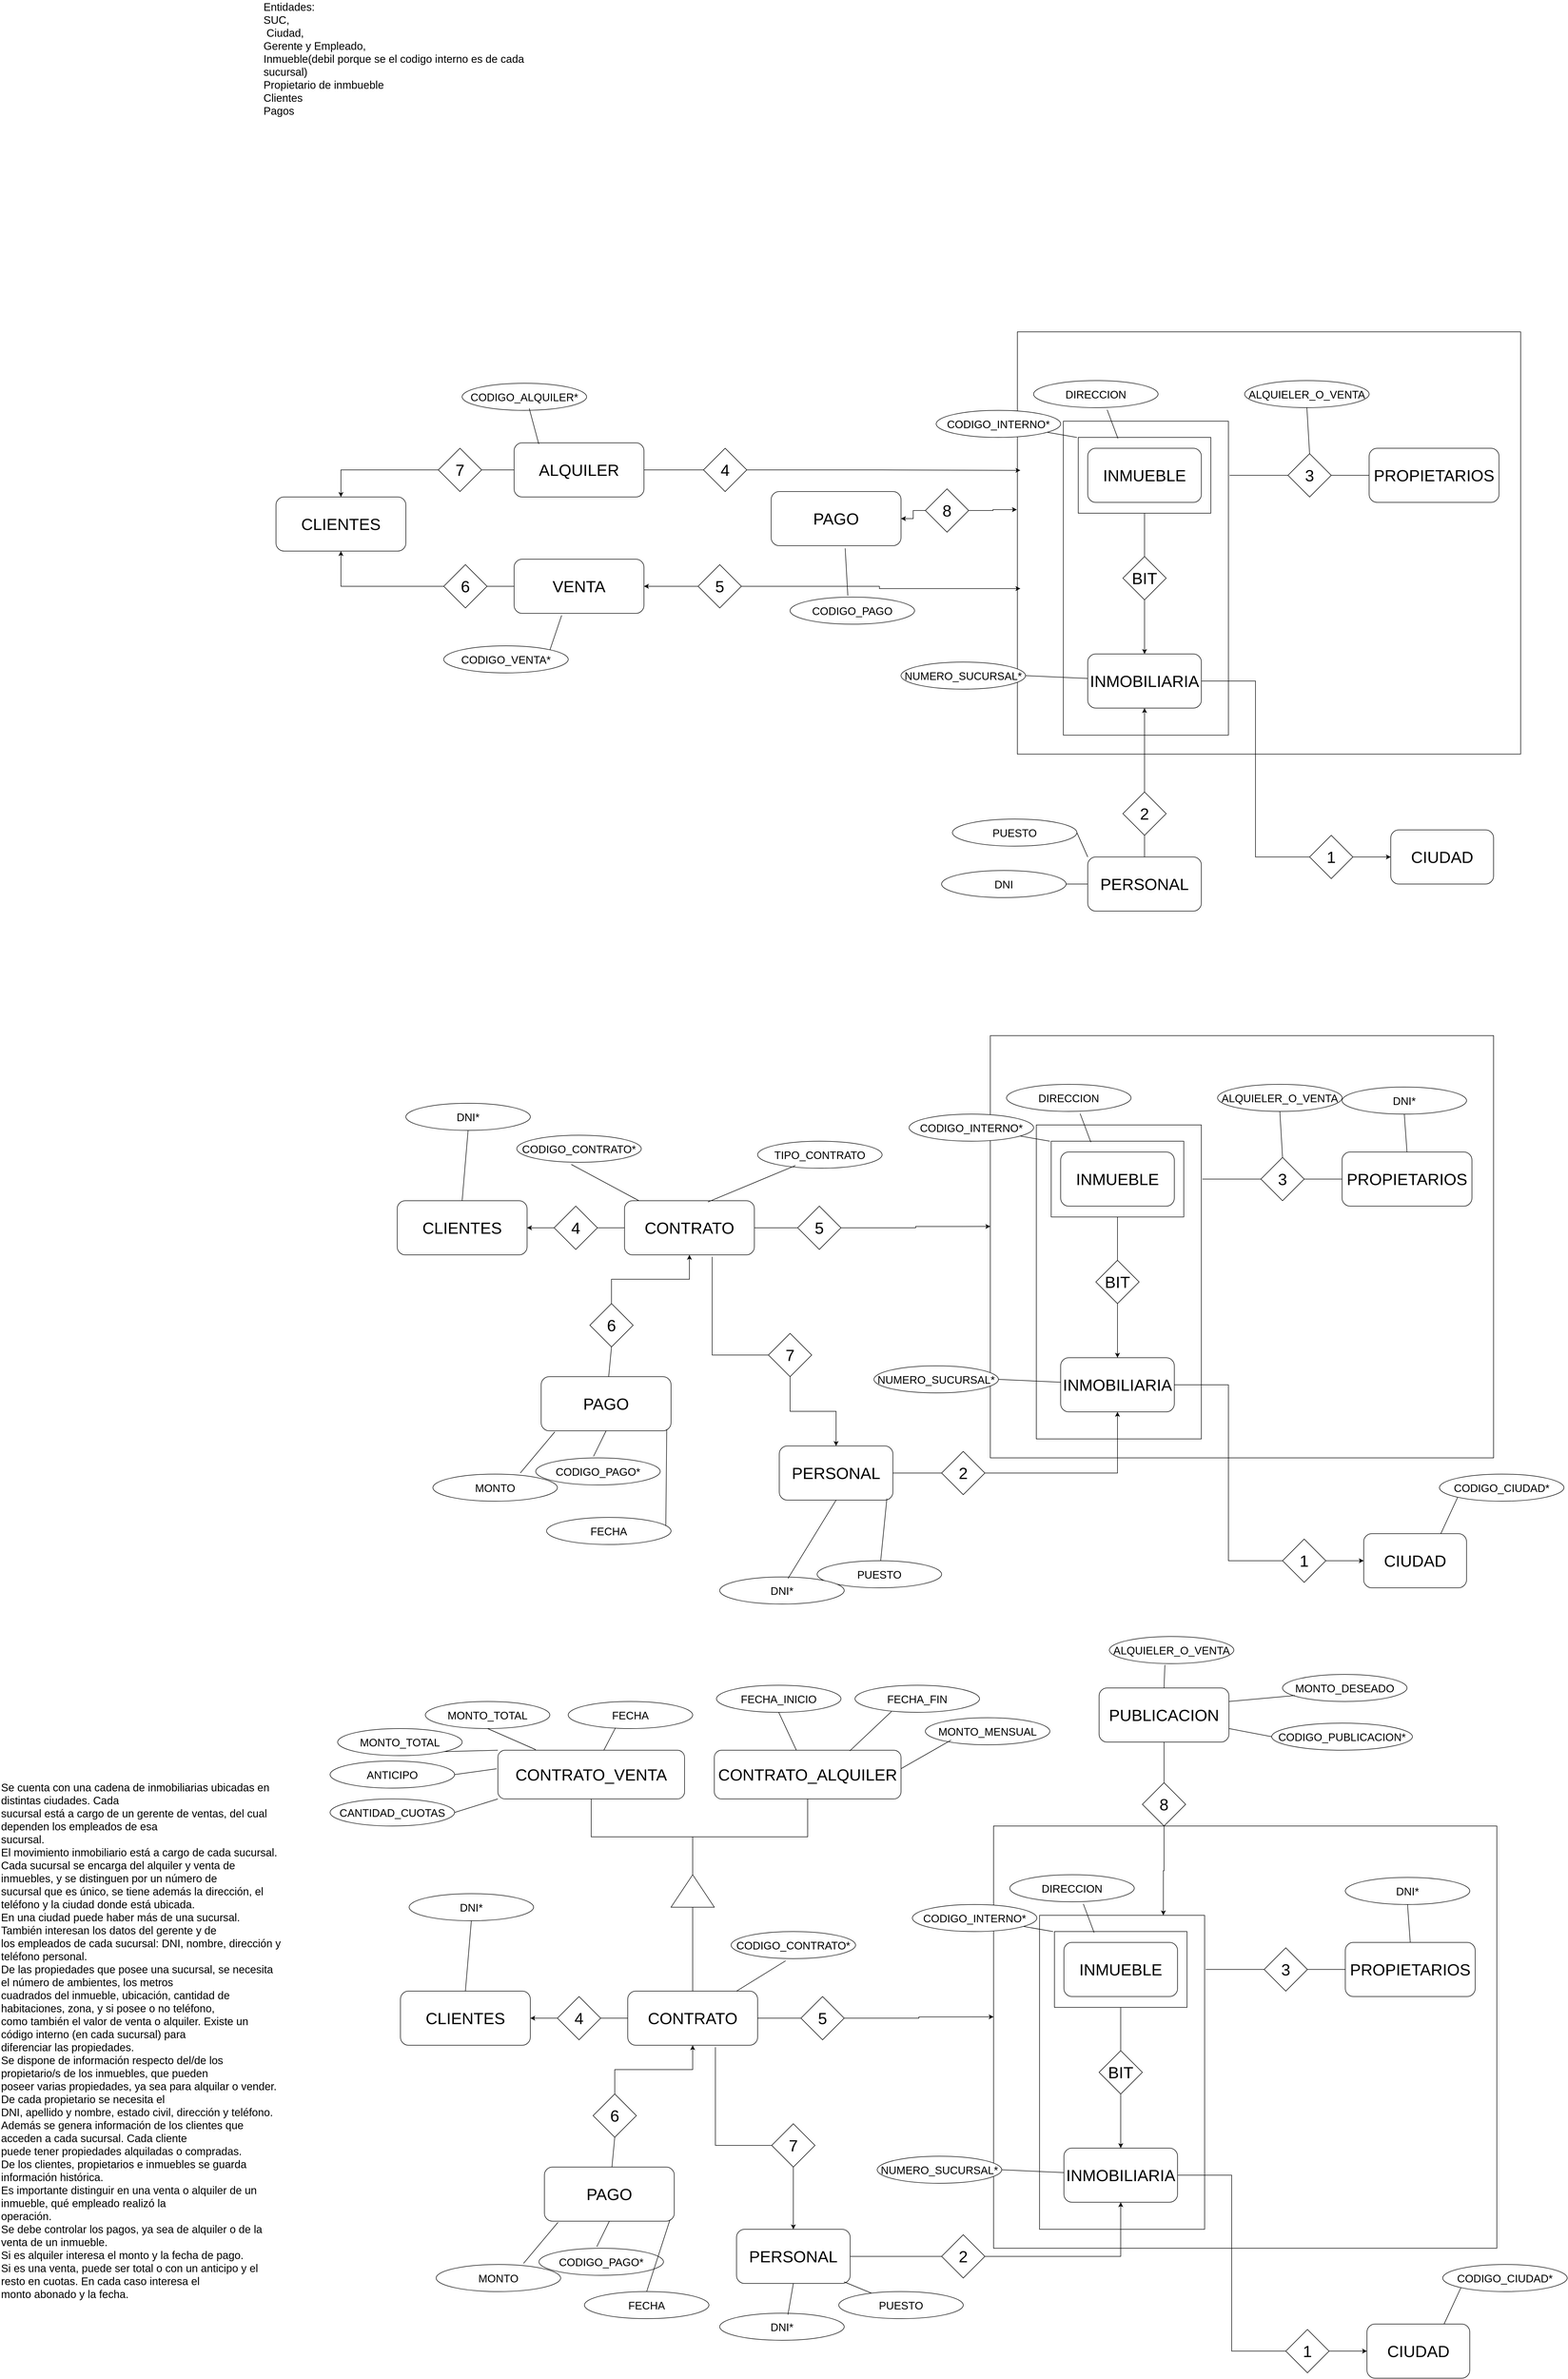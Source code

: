 <mxfile version="28.0.6">
  <diagram name="Página-1" id="lOUC5GRlwntf1YMw8zRV">
    <mxGraphModel dx="3679" dy="2851" grid="1" gridSize="10" guides="1" tooltips="1" connect="1" arrows="1" fold="1" page="1" pageScale="1" pageWidth="827" pageHeight="1169" math="0" shadow="0">
      <root>
        <mxCell id="0" />
        <mxCell id="1" parent="0" />
        <mxCell id="JsLvO-6XAozTmM2IjSxH-71" value="" style="rounded=0;whiteSpace=wrap;html=1;" parent="1" vertex="1">
          <mxGeometry x="1330" y="270" width="930" height="780" as="geometry" />
        </mxCell>
        <mxCell id="JsLvO-6XAozTmM2IjSxH-40" value="" style="rounded=0;whiteSpace=wrap;html=1;" parent="1" vertex="1">
          <mxGeometry x="1415" y="435" width="305" height="580" as="geometry" />
        </mxCell>
        <mxCell id="JsLvO-6XAozTmM2IjSxH-28" value="" style="rounded=0;whiteSpace=wrap;html=1;" parent="1" vertex="1">
          <mxGeometry x="1442.5" y="465" width="245" height="140" as="geometry" />
        </mxCell>
        <mxCell id="JsLvO-6XAozTmM2IjSxH-1" value="&lt;font style=&quot;font-size: 20px;&quot;&gt;Se cuenta con una cadena de inmobiliarias ubicadas en distintas ciudades. Cada&lt;br&gt;sucursal está a cargo de un gerente de ventas, del cual dependen los empleados de esa&lt;br&gt;sucursal.&lt;br&gt;El movimiento inmobiliario está a cargo de cada sucursal.&lt;/font&gt;&lt;div&gt;&lt;font style=&quot;font-size: 20px;&quot;&gt;Cada sucursal se encarga del alquiler y venta de inmuebles, y se distinguen por un número de&lt;br&gt;sucursal que es único, se tiene además la dirección, el teléfono y la ciudad donde está ubicada.&lt;br&gt;En una ciudad puede haber más de una sucursal. También interesan los datos del gerente y de&lt;br&gt;los empleados de cada sucursal: DNI, nombre, dirección y teléfono personal.&lt;br&gt;De las propiedades que posee una sucursal, se necesita el número de ambientes, los metros&lt;br&gt;cuadrados del inmueble, ubicación, cantidad de habitaciones, zona, y si posee o no teléfono,&lt;br&gt;como también el valor de venta o alquiler. Existe un código interno (en cada sucursal) para&lt;br&gt;diferenciar las propiedades.&lt;br&gt;Se dispone de información respecto del/de los propietario/s de los inmuebles, que pueden&lt;br&gt;poseer varias propiedades, ya sea para alquilar o vender. De cada propietario se necesita el&lt;br&gt;DNI, apellido y nombre, estado civil, dirección y teléfono.&lt;br&gt;Además se genera información de los clientes que acceden a cada sucursal. Cada cliente&lt;br&gt;puede tener propiedades alquiladas o compradas.&lt;br&gt;De los clientes, propietarios e inmuebles se guarda información histórica.&lt;br&gt;Es importante distinguir en una venta o alquiler de un inmueble, qué empleado realizó la&lt;br&gt;operación.&lt;br&gt;Se debe controlar los pagos, ya sea de alquiler o de la venta de un inmueble.&lt;br&gt;Si es alquiler interesa el monto y la fecha de pago.&lt;br&gt;Si es una venta, puede ser total o con un anticipo y el resto en cuotas. En cada caso interesa el&lt;br&gt;monto abonado y la fecha.&lt;/font&gt;&lt;/div&gt;" style="text;whiteSpace=wrap;html=1;" parent="1" vertex="1">
          <mxGeometry x="-550" y="2940" width="520" height="370" as="geometry" />
        </mxCell>
        <mxCell id="JsLvO-6XAozTmM2IjSxH-4" value="&lt;span style=&quot;font-size: 20px;&quot;&gt;Entidades:&lt;/span&gt;&lt;div&gt;&lt;span style=&quot;font-size: 20px;&quot;&gt;SUC,&lt;/span&gt;&lt;div&gt;&lt;span style=&quot;font-size: 20px;&quot;&gt;&amp;nbsp;Ciudad,&amp;nbsp;&lt;/span&gt;&lt;/div&gt;&lt;div&gt;&lt;span style=&quot;font-size: 20px;&quot;&gt;Gerente y Empleado,&amp;nbsp;&lt;/span&gt;&lt;/div&gt;&lt;div&gt;&lt;span style=&quot;font-size: 20px;&quot;&gt;Inmueble(debil porque se el codigo interno es de cada sucursal)&lt;/span&gt;&lt;/div&gt;&lt;/div&gt;&lt;div&gt;&lt;span style=&quot;font-size: 20px;&quot;&gt;Propietario de inmbueble&lt;/span&gt;&lt;/div&gt;&lt;div&gt;&lt;span style=&quot;font-size: 20px;&quot;&gt;Clientes&lt;/span&gt;&lt;/div&gt;&lt;div&gt;&lt;span style=&quot;font-size: 20px;&quot;&gt;Pagos&lt;/span&gt;&lt;/div&gt;" style="text;html=1;align=left;verticalAlign=middle;whiteSpace=wrap;rounded=0;" parent="1" vertex="1">
          <mxGeometry x="-65" y="-340" width="490" height="210" as="geometry" />
        </mxCell>
        <mxCell id="JsLvO-6XAozTmM2IjSxH-5" value="&lt;font style=&quot;font-size: 30px;&quot;&gt;INMOBILIARIA&lt;/font&gt;" style="rounded=1;whiteSpace=wrap;html=1;" parent="1" vertex="1">
          <mxGeometry x="1460" y="865" width="210" height="100" as="geometry" />
        </mxCell>
        <mxCell id="JsLvO-6XAozTmM2IjSxH-6" value="&lt;font style=&quot;font-size: 30px;&quot;&gt;CIUDAD&lt;/font&gt;" style="rounded=1;whiteSpace=wrap;html=1;" parent="1" vertex="1">
          <mxGeometry x="2020" y="1190" width="190" height="100" as="geometry" />
        </mxCell>
        <mxCell id="JsLvO-6XAozTmM2IjSxH-12" style="edgeStyle=orthogonalEdgeStyle;rounded=0;orthogonalLoop=1;jettySize=auto;html=1;endArrow=classic;endFill=1;" parent="1" source="JsLvO-6XAozTmM2IjSxH-7" target="JsLvO-6XAozTmM2IjSxH-6" edge="1">
          <mxGeometry relative="1" as="geometry" />
        </mxCell>
        <mxCell id="JsLvO-6XAozTmM2IjSxH-13" style="edgeStyle=orthogonalEdgeStyle;rounded=0;orthogonalLoop=1;jettySize=auto;html=1;entryX=1;entryY=0.5;entryDx=0;entryDy=0;endArrow=none;endFill=0;" parent="1" source="JsLvO-6XAozTmM2IjSxH-7" target="JsLvO-6XAozTmM2IjSxH-5" edge="1">
          <mxGeometry relative="1" as="geometry" />
        </mxCell>
        <mxCell id="JsLvO-6XAozTmM2IjSxH-7" value="&lt;font style=&quot;font-size: 30px;&quot;&gt;1&lt;/font&gt;" style="rhombus;whiteSpace=wrap;html=1;" parent="1" vertex="1">
          <mxGeometry x="1870" y="1200" width="80" height="80" as="geometry" />
        </mxCell>
        <mxCell id="JsLvO-6XAozTmM2IjSxH-14" value="&lt;font style=&quot;font-size: 20px;&quot;&gt;NUMERO_SUCURSAL*&lt;/font&gt;" style="ellipse;whiteSpace=wrap;html=1;" parent="1" vertex="1">
          <mxGeometry x="1115" y="880" width="230" height="50" as="geometry" />
        </mxCell>
        <mxCell id="JsLvO-6XAozTmM2IjSxH-16" value="&lt;font style=&quot;font-size: 30px;&quot;&gt;PERSONAL&lt;/font&gt;" style="rounded=1;whiteSpace=wrap;html=1;" parent="1" vertex="1">
          <mxGeometry x="1460" y="1240" width="210" height="100" as="geometry" />
        </mxCell>
        <mxCell id="JsLvO-6XAozTmM2IjSxH-18" style="edgeStyle=orthogonalEdgeStyle;rounded=0;orthogonalLoop=1;jettySize=auto;html=1;exitX=0.5;exitY=0;exitDx=0;exitDy=0;" parent="1" source="JsLvO-6XAozTmM2IjSxH-20" target="JsLvO-6XAozTmM2IjSxH-5" edge="1">
          <mxGeometry relative="1" as="geometry">
            <mxPoint x="1565.0" y="1035.0" as="sourcePoint" />
          </mxGeometry>
        </mxCell>
        <mxCell id="JsLvO-6XAozTmM2IjSxH-19" value="" style="endArrow=none;html=1;rounded=0;entryX=0.5;entryY=0;entryDx=0;entryDy=0;exitX=0.5;exitY=1;exitDx=0;exitDy=0;" parent="1" source="JsLvO-6XAozTmM2IjSxH-20" target="JsLvO-6XAozTmM2IjSxH-16" edge="1">
          <mxGeometry width="50" height="50" relative="1" as="geometry">
            <mxPoint x="1565.0" y="1115.0" as="sourcePoint" />
            <mxPoint x="1330" y="965" as="targetPoint" />
          </mxGeometry>
        </mxCell>
        <mxCell id="JsLvO-6XAozTmM2IjSxH-20" value="&lt;font style=&quot;font-size: 30px;&quot;&gt;2&lt;/font&gt;" style="rhombus;whiteSpace=wrap;html=1;" parent="1" vertex="1">
          <mxGeometry x="1525" y="1120" width="80" height="80" as="geometry" />
        </mxCell>
        <mxCell id="JsLvO-6XAozTmM2IjSxH-22" value="&lt;span style=&quot;font-size: 20px;&quot;&gt;PUESTO&lt;/span&gt;" style="ellipse;whiteSpace=wrap;html=1;" parent="1" vertex="1">
          <mxGeometry x="1210" y="1170" width="230" height="50" as="geometry" />
        </mxCell>
        <mxCell id="JsLvO-6XAozTmM2IjSxH-23" value="" style="endArrow=none;html=1;rounded=0;exitX=0;exitY=0;exitDx=0;exitDy=0;entryX=1;entryY=0.5;entryDx=0;entryDy=0;" parent="1" source="JsLvO-6XAozTmM2IjSxH-16" target="JsLvO-6XAozTmM2IjSxH-22" edge="1">
          <mxGeometry width="50" height="50" relative="1" as="geometry">
            <mxPoint x="1360" y="1085" as="sourcePoint" />
            <mxPoint x="1410" y="1035" as="targetPoint" />
          </mxGeometry>
        </mxCell>
        <mxCell id="JsLvO-6XAozTmM2IjSxH-25" value="&lt;span style=&quot;font-size: 20px;&quot;&gt;DNI&lt;/span&gt;" style="ellipse;whiteSpace=wrap;html=1;" parent="1" vertex="1">
          <mxGeometry x="1190" y="1265" width="230" height="50" as="geometry" />
        </mxCell>
        <mxCell id="JsLvO-6XAozTmM2IjSxH-26" value="" style="endArrow=none;html=1;rounded=0;entryX=0;entryY=0.5;entryDx=0;entryDy=0;exitX=1;exitY=0.5;exitDx=0;exitDy=0;" parent="1" source="JsLvO-6XAozTmM2IjSxH-25" target="JsLvO-6XAozTmM2IjSxH-16" edge="1">
          <mxGeometry width="50" height="50" relative="1" as="geometry">
            <mxPoint x="1310" y="1325" as="sourcePoint" />
            <mxPoint x="1360" y="1275" as="targetPoint" />
          </mxGeometry>
        </mxCell>
        <mxCell id="JsLvO-6XAozTmM2IjSxH-27" value="&lt;span style=&quot;font-size: 30px;&quot;&gt;INMUEBLE&lt;/span&gt;" style="rounded=1;whiteSpace=wrap;html=1;" parent="1" vertex="1">
          <mxGeometry x="1460" y="485" width="210" height="100" as="geometry" />
        </mxCell>
        <mxCell id="JsLvO-6XAozTmM2IjSxH-31" style="edgeStyle=orthogonalEdgeStyle;rounded=0;orthogonalLoop=1;jettySize=auto;html=1;exitX=0.5;exitY=1;exitDx=0;exitDy=0;entryX=0.5;entryY=0;entryDx=0;entryDy=0;" parent="1" source="JsLvO-6XAozTmM2IjSxH-30" target="JsLvO-6XAozTmM2IjSxH-5" edge="1">
          <mxGeometry relative="1" as="geometry" />
        </mxCell>
        <mxCell id="JsLvO-6XAozTmM2IjSxH-30" value="&lt;font style=&quot;font-size: 30px;&quot;&gt;BIT&lt;/font&gt;" style="rhombus;whiteSpace=wrap;html=1;" parent="1" vertex="1">
          <mxGeometry x="1525" y="685" width="80" height="80" as="geometry" />
        </mxCell>
        <mxCell id="JsLvO-6XAozTmM2IjSxH-32" value="" style="endArrow=none;html=1;rounded=0;entryX=0.5;entryY=0;entryDx=0;entryDy=0;exitX=0.5;exitY=1;exitDx=0;exitDy=0;" parent="1" source="JsLvO-6XAozTmM2IjSxH-28" target="JsLvO-6XAozTmM2IjSxH-30" edge="1">
          <mxGeometry width="50" height="50" relative="1" as="geometry">
            <mxPoint x="1460" y="695" as="sourcePoint" />
            <mxPoint x="1510" y="645" as="targetPoint" />
          </mxGeometry>
        </mxCell>
        <mxCell id="JsLvO-6XAozTmM2IjSxH-34" value="&lt;font style=&quot;font-size: 20px;&quot;&gt;CODIGO_INTERNO*&lt;/font&gt;" style="ellipse;whiteSpace=wrap;html=1;" parent="1" vertex="1">
          <mxGeometry x="1180" y="415" width="230" height="50" as="geometry" />
        </mxCell>
        <mxCell id="JsLvO-6XAozTmM2IjSxH-35" value="" style="endArrow=none;html=1;rounded=0;" parent="1" target="JsLvO-6XAozTmM2IjSxH-34" edge="1">
          <mxGeometry width="50" height="50" relative="1" as="geometry">
            <mxPoint x="1440" y="465" as="sourcePoint" />
            <mxPoint x="1570" y="365" as="targetPoint" />
          </mxGeometry>
        </mxCell>
        <mxCell id="JsLvO-6XAozTmM2IjSxH-37" value="&lt;font style=&quot;font-size: 20px;&quot;&gt;DIRECCION&lt;/font&gt;" style="ellipse;whiteSpace=wrap;html=1;" parent="1" vertex="1">
          <mxGeometry x="1360" y="360" width="230" height="50" as="geometry" />
        </mxCell>
        <mxCell id="JsLvO-6XAozTmM2IjSxH-38" value="" style="endArrow=none;html=1;rounded=0;exitX=0.299;exitY=0.013;exitDx=0;exitDy=0;exitPerimeter=0;entryX=0.591;entryY=1.08;entryDx=0;entryDy=0;entryPerimeter=0;" parent="1" source="JsLvO-6XAozTmM2IjSxH-28" target="JsLvO-6XAozTmM2IjSxH-37" edge="1">
          <mxGeometry width="50" height="50" relative="1" as="geometry">
            <mxPoint x="1730" y="395" as="sourcePoint" />
            <mxPoint x="1780" y="345" as="targetPoint" />
          </mxGeometry>
        </mxCell>
        <mxCell id="JsLvO-6XAozTmM2IjSxH-42" value="&lt;font style=&quot;font-size: 30px;&quot;&gt;PROPIETARIOS&lt;/font&gt;" style="rounded=1;whiteSpace=wrap;html=1;" parent="1" vertex="1">
          <mxGeometry x="1980" y="485" width="240" height="100" as="geometry" />
        </mxCell>
        <mxCell id="JsLvO-6XAozTmM2IjSxH-43" value="&lt;font style=&quot;font-size: 30px;&quot;&gt;3&lt;/font&gt;" style="rhombus;whiteSpace=wrap;html=1;" parent="1" vertex="1">
          <mxGeometry x="1830" y="495" width="80" height="80" as="geometry" />
        </mxCell>
        <mxCell id="JsLvO-6XAozTmM2IjSxH-44" value="" style="endArrow=none;html=1;rounded=0;entryX=0;entryY=0.5;entryDx=0;entryDy=0;" parent="1" target="JsLvO-6XAozTmM2IjSxH-43" edge="1">
          <mxGeometry width="50" height="50" relative="1" as="geometry">
            <mxPoint x="1722" y="535" as="sourcePoint" />
            <mxPoint x="1790" y="515" as="targetPoint" />
          </mxGeometry>
        </mxCell>
        <mxCell id="JsLvO-6XAozTmM2IjSxH-45" value="" style="endArrow=none;html=1;rounded=0;exitX=1;exitY=0.5;exitDx=0;exitDy=0;entryX=0;entryY=0.5;entryDx=0;entryDy=0;" parent="1" source="JsLvO-6XAozTmM2IjSxH-43" target="JsLvO-6XAozTmM2IjSxH-42" edge="1">
          <mxGeometry width="50" height="50" relative="1" as="geometry">
            <mxPoint x="1880" y="515" as="sourcePoint" />
            <mxPoint x="1930" y="465" as="targetPoint" />
          </mxGeometry>
        </mxCell>
        <mxCell id="JsLvO-6XAozTmM2IjSxH-47" value="&lt;span style=&quot;font-size: 20px;&quot;&gt;ALQUIELER_O_VENTA&lt;/span&gt;" style="ellipse;whiteSpace=wrap;html=1;" parent="1" vertex="1">
          <mxGeometry x="1750" y="360" width="230" height="50" as="geometry" />
        </mxCell>
        <mxCell id="JsLvO-6XAozTmM2IjSxH-48" value="" style="endArrow=none;html=1;rounded=0;entryX=0.5;entryY=0;entryDx=0;entryDy=0;exitX=0.5;exitY=1;exitDx=0;exitDy=0;" parent="1" source="JsLvO-6XAozTmM2IjSxH-47" target="JsLvO-6XAozTmM2IjSxH-43" edge="1">
          <mxGeometry width="50" height="50" relative="1" as="geometry">
            <mxPoint x="1830" y="515" as="sourcePoint" />
            <mxPoint x="1880" y="465" as="targetPoint" />
          </mxGeometry>
        </mxCell>
        <mxCell id="JsLvO-6XAozTmM2IjSxH-49" value="&lt;font style=&quot;font-size: 30px;&quot;&gt;CLIENTES&lt;/font&gt;" style="rounded=1;whiteSpace=wrap;html=1;" parent="1" vertex="1">
          <mxGeometry x="-40" y="575" width="240" height="100" as="geometry" />
        </mxCell>
        <mxCell id="JsLvO-6XAozTmM2IjSxH-51" value="&lt;font style=&quot;font-size: 30px;&quot;&gt;ALQUILER&lt;/font&gt;" style="rounded=1;whiteSpace=wrap;html=1;" parent="1" vertex="1">
          <mxGeometry x="400" y="475" width="240" height="100" as="geometry" />
        </mxCell>
        <mxCell id="JsLvO-6XAozTmM2IjSxH-52" value="&lt;font style=&quot;font-size: 30px;&quot;&gt;VENTA&lt;/font&gt;" style="rounded=1;whiteSpace=wrap;html=1;" parent="1" vertex="1">
          <mxGeometry x="400" y="690" width="240" height="100" as="geometry" />
        </mxCell>
        <mxCell id="JsLvO-6XAozTmM2IjSxH-80" style="edgeStyle=orthogonalEdgeStyle;rounded=0;orthogonalLoop=1;jettySize=auto;html=1;entryX=0.006;entryY=0.328;entryDx=0;entryDy=0;entryPerimeter=0;" parent="1" source="JsLvO-6XAozTmM2IjSxH-53" target="JsLvO-6XAozTmM2IjSxH-71" edge="1">
          <mxGeometry relative="1" as="geometry" />
        </mxCell>
        <mxCell id="JsLvO-6XAozTmM2IjSxH-53" value="&lt;font style=&quot;font-size: 30px;&quot;&gt;4&lt;/font&gt;" style="rhombus;whiteSpace=wrap;html=1;" parent="1" vertex="1">
          <mxGeometry x="750" y="485" width="80" height="80" as="geometry" />
        </mxCell>
        <mxCell id="JsLvO-6XAozTmM2IjSxH-54" value="" style="endArrow=none;html=1;rounded=0;exitX=0;exitY=0.5;exitDx=0;exitDy=0;entryX=1;entryY=0.5;entryDx=0;entryDy=0;" parent="1" source="JsLvO-6XAozTmM2IjSxH-53" target="JsLvO-6XAozTmM2IjSxH-51" edge="1">
          <mxGeometry width="50" height="50" relative="1" as="geometry">
            <mxPoint x="610" y="430" as="sourcePoint" />
            <mxPoint x="660" y="380" as="targetPoint" />
          </mxGeometry>
        </mxCell>
        <mxCell id="JsLvO-6XAozTmM2IjSxH-60" style="edgeStyle=orthogonalEdgeStyle;rounded=0;orthogonalLoop=1;jettySize=auto;html=1;entryX=1;entryY=0.5;entryDx=0;entryDy=0;" parent="1" source="JsLvO-6XAozTmM2IjSxH-57" target="JsLvO-6XAozTmM2IjSxH-52" edge="1">
          <mxGeometry relative="1" as="geometry" />
        </mxCell>
        <mxCell id="JsLvO-6XAozTmM2IjSxH-79" style="edgeStyle=orthogonalEdgeStyle;rounded=0;orthogonalLoop=1;jettySize=auto;html=1;entryX=0.006;entryY=0.608;entryDx=0;entryDy=0;entryPerimeter=0;" parent="1" source="JsLvO-6XAozTmM2IjSxH-57" target="JsLvO-6XAozTmM2IjSxH-71" edge="1">
          <mxGeometry relative="1" as="geometry" />
        </mxCell>
        <mxCell id="JsLvO-6XAozTmM2IjSxH-57" value="&lt;font style=&quot;font-size: 30px;&quot;&gt;5&lt;/font&gt;" style="rhombus;whiteSpace=wrap;html=1;" parent="1" vertex="1">
          <mxGeometry x="740" y="700" width="80" height="80" as="geometry" />
        </mxCell>
        <mxCell id="JsLvO-6XAozTmM2IjSxH-64" style="edgeStyle=orthogonalEdgeStyle;rounded=0;orthogonalLoop=1;jettySize=auto;html=1;" parent="1" source="JsLvO-6XAozTmM2IjSxH-62" target="JsLvO-6XAozTmM2IjSxH-49" edge="1">
          <mxGeometry relative="1" as="geometry" />
        </mxCell>
        <mxCell id="JsLvO-6XAozTmM2IjSxH-62" value="&lt;font style=&quot;font-size: 30px;&quot;&gt;6&lt;/font&gt;" style="rhombus;whiteSpace=wrap;html=1;" parent="1" vertex="1">
          <mxGeometry x="270" y="700" width="80" height="80" as="geometry" />
        </mxCell>
        <mxCell id="JsLvO-6XAozTmM2IjSxH-65" style="edgeStyle=orthogonalEdgeStyle;rounded=0;orthogonalLoop=1;jettySize=auto;html=1;entryX=0.5;entryY=0;entryDx=0;entryDy=0;" parent="1" source="JsLvO-6XAozTmM2IjSxH-63" target="JsLvO-6XAozTmM2IjSxH-49" edge="1">
          <mxGeometry relative="1" as="geometry" />
        </mxCell>
        <mxCell id="JsLvO-6XAozTmM2IjSxH-63" value="&lt;span style=&quot;font-size: 30px;&quot;&gt;7&lt;/span&gt;" style="rhombus;whiteSpace=wrap;html=1;" parent="1" vertex="1">
          <mxGeometry x="260" y="485" width="80" height="80" as="geometry" />
        </mxCell>
        <mxCell id="JsLvO-6XAozTmM2IjSxH-66" value="" style="endArrow=none;html=1;rounded=0;exitX=1;exitY=0.5;exitDx=0;exitDy=0;entryX=0;entryY=0.5;entryDx=0;entryDy=0;" parent="1" source="JsLvO-6XAozTmM2IjSxH-63" target="JsLvO-6XAozTmM2IjSxH-51" edge="1">
          <mxGeometry width="50" height="50" relative="1" as="geometry">
            <mxPoint x="500" y="470" as="sourcePoint" />
            <mxPoint x="550" y="420" as="targetPoint" />
          </mxGeometry>
        </mxCell>
        <mxCell id="JsLvO-6XAozTmM2IjSxH-67" value="" style="endArrow=none;html=1;rounded=0;entryX=0;entryY=0.5;entryDx=0;entryDy=0;exitX=1;exitY=0.5;exitDx=0;exitDy=0;" parent="1" source="JsLvO-6XAozTmM2IjSxH-62" target="JsLvO-6XAozTmM2IjSxH-52" edge="1">
          <mxGeometry width="50" height="50" relative="1" as="geometry">
            <mxPoint x="410" y="900" as="sourcePoint" />
            <mxPoint x="460" y="850" as="targetPoint" />
          </mxGeometry>
        </mxCell>
        <mxCell id="JsLvO-6XAozTmM2IjSxH-69" value="" style="endArrow=none;html=1;rounded=0;entryX=1;entryY=0.5;entryDx=0;entryDy=0;" parent="1" source="JsLvO-6XAozTmM2IjSxH-5" target="JsLvO-6XAozTmM2IjSxH-14" edge="1">
          <mxGeometry width="50" height="50" relative="1" as="geometry">
            <mxPoint x="880" y="1000" as="sourcePoint" />
            <mxPoint x="930" y="950" as="targetPoint" />
          </mxGeometry>
        </mxCell>
        <mxCell id="JsLvO-6XAozTmM2IjSxH-70" value="&lt;span style=&quot;font-size: 30px;&quot;&gt;PAGO&lt;/span&gt;" style="rounded=1;whiteSpace=wrap;html=1;" parent="1" vertex="1">
          <mxGeometry x="875" y="565" width="240" height="100" as="geometry" />
        </mxCell>
        <mxCell id="JsLvO-6XAozTmM2IjSxH-86" style="edgeStyle=orthogonalEdgeStyle;rounded=0;orthogonalLoop=1;jettySize=auto;html=1;" parent="1" source="JsLvO-6XAozTmM2IjSxH-77" target="JsLvO-6XAozTmM2IjSxH-70" edge="1">
          <mxGeometry relative="1" as="geometry" />
        </mxCell>
        <mxCell id="JsLvO-6XAozTmM2IjSxH-77" value="&lt;font style=&quot;font-size: 30px;&quot;&gt;8&lt;/font&gt;" style="rhombus;whiteSpace=wrap;html=1;" parent="1" vertex="1">
          <mxGeometry x="1160" y="560" width="80" height="80" as="geometry" />
        </mxCell>
        <mxCell id="JsLvO-6XAozTmM2IjSxH-82" style="edgeStyle=orthogonalEdgeStyle;rounded=0;orthogonalLoop=1;jettySize=auto;html=1;entryX=-0.001;entryY=0.421;entryDx=0;entryDy=0;entryPerimeter=0;" parent="1" source="JsLvO-6XAozTmM2IjSxH-77" target="JsLvO-6XAozTmM2IjSxH-71" edge="1">
          <mxGeometry relative="1" as="geometry" />
        </mxCell>
        <mxCell id="JsLvO-6XAozTmM2IjSxH-87" value="&lt;font style=&quot;font-size: 20px;&quot;&gt;CODIGO_ALQUILER*&lt;/font&gt;" style="ellipse;whiteSpace=wrap;html=1;" parent="1" vertex="1">
          <mxGeometry x="304" y="365" width="230" height="50" as="geometry" />
        </mxCell>
        <mxCell id="JsLvO-6XAozTmM2IjSxH-88" value="" style="endArrow=none;html=1;rounded=0;entryX=0.19;entryY=0.023;entryDx=0;entryDy=0;entryPerimeter=0;exitX=0.539;exitY=0.928;exitDx=0;exitDy=0;exitPerimeter=0;" parent="1" source="JsLvO-6XAozTmM2IjSxH-87" target="JsLvO-6XAozTmM2IjSxH-51" edge="1">
          <mxGeometry width="50" height="50" relative="1" as="geometry">
            <mxPoint x="290" y="480" as="sourcePoint" />
            <mxPoint x="340" y="430" as="targetPoint" />
          </mxGeometry>
        </mxCell>
        <mxCell id="JsLvO-6XAozTmM2IjSxH-89" value="&lt;span style=&quot;font-size: 20px;&quot;&gt;CODIGO_VENTA*&lt;/span&gt;" style="ellipse;whiteSpace=wrap;html=1;" parent="1" vertex="1">
          <mxGeometry x="270" y="850" width="230" height="50" as="geometry" />
        </mxCell>
        <mxCell id="JsLvO-6XAozTmM2IjSxH-90" value="" style="endArrow=none;html=1;rounded=0;exitX=1;exitY=0;exitDx=0;exitDy=0;entryX=0.366;entryY=1.038;entryDx=0;entryDy=0;entryPerimeter=0;" parent="1" source="JsLvO-6XAozTmM2IjSxH-89" target="JsLvO-6XAozTmM2IjSxH-52" edge="1">
          <mxGeometry width="50" height="50" relative="1" as="geometry">
            <mxPoint x="530" y="810" as="sourcePoint" />
            <mxPoint x="580" y="760" as="targetPoint" />
          </mxGeometry>
        </mxCell>
        <mxCell id="JsLvO-6XAozTmM2IjSxH-91" value="&lt;font style=&quot;font-size: 20px;&quot;&gt;CODIGO_PAGO&lt;/font&gt;" style="ellipse;whiteSpace=wrap;html=1;" parent="1" vertex="1">
          <mxGeometry x="910" y="760" width="230" height="50" as="geometry" />
        </mxCell>
        <mxCell id="JsLvO-6XAozTmM2IjSxH-92" value="" style="endArrow=none;html=1;rounded=0;entryX=0.57;entryY=1.049;entryDx=0;entryDy=0;entryPerimeter=0;exitX=0.464;exitY=-0.054;exitDx=0;exitDy=0;exitPerimeter=0;" parent="1" source="JsLvO-6XAozTmM2IjSxH-91" target="JsLvO-6XAozTmM2IjSxH-70" edge="1">
          <mxGeometry width="50" height="50" relative="1" as="geometry">
            <mxPoint x="1000" y="710" as="sourcePoint" />
            <mxPoint x="1050" y="660" as="targetPoint" />
          </mxGeometry>
        </mxCell>
        <mxCell id="JsLvO-6XAozTmM2IjSxH-149" value="" style="rounded=0;whiteSpace=wrap;html=1;" parent="1" vertex="1">
          <mxGeometry x="1280" y="1570" width="930" height="780" as="geometry" />
        </mxCell>
        <mxCell id="JsLvO-6XAozTmM2IjSxH-150" value="" style="rounded=0;whiteSpace=wrap;html=1;" parent="1" vertex="1">
          <mxGeometry x="1365" y="1735" width="305" height="580" as="geometry" />
        </mxCell>
        <mxCell id="JsLvO-6XAozTmM2IjSxH-151" value="" style="rounded=0;whiteSpace=wrap;html=1;" parent="1" vertex="1">
          <mxGeometry x="1392.5" y="1765" width="245" height="140" as="geometry" />
        </mxCell>
        <mxCell id="JsLvO-6XAozTmM2IjSxH-152" value="&lt;font style=&quot;font-size: 30px;&quot;&gt;INMOBILIARIA&lt;/font&gt;" style="rounded=1;whiteSpace=wrap;html=1;" parent="1" vertex="1">
          <mxGeometry x="1410" y="2165" width="210" height="100" as="geometry" />
        </mxCell>
        <mxCell id="JsLvO-6XAozTmM2IjSxH-153" value="&lt;font style=&quot;font-size: 30px;&quot;&gt;CIUDAD&lt;/font&gt;" style="rounded=1;whiteSpace=wrap;html=1;" parent="1" vertex="1">
          <mxGeometry x="1970" y="2490" width="190" height="100" as="geometry" />
        </mxCell>
        <mxCell id="JsLvO-6XAozTmM2IjSxH-154" style="edgeStyle=orthogonalEdgeStyle;rounded=0;orthogonalLoop=1;jettySize=auto;html=1;endArrow=classic;endFill=1;" parent="1" source="JsLvO-6XAozTmM2IjSxH-156" target="JsLvO-6XAozTmM2IjSxH-153" edge="1">
          <mxGeometry relative="1" as="geometry" />
        </mxCell>
        <mxCell id="JsLvO-6XAozTmM2IjSxH-155" style="edgeStyle=orthogonalEdgeStyle;rounded=0;orthogonalLoop=1;jettySize=auto;html=1;entryX=1;entryY=0.5;entryDx=0;entryDy=0;endArrow=none;endFill=0;" parent="1" source="JsLvO-6XAozTmM2IjSxH-156" target="JsLvO-6XAozTmM2IjSxH-152" edge="1">
          <mxGeometry relative="1" as="geometry" />
        </mxCell>
        <mxCell id="JsLvO-6XAozTmM2IjSxH-156" value="&lt;font style=&quot;font-size: 30px;&quot;&gt;1&lt;/font&gt;" style="rhombus;whiteSpace=wrap;html=1;" parent="1" vertex="1">
          <mxGeometry x="1820" y="2500" width="80" height="80" as="geometry" />
        </mxCell>
        <mxCell id="JsLvO-6XAozTmM2IjSxH-157" value="&lt;font style=&quot;font-size: 20px;&quot;&gt;NUMERO_SUCURSAL*&lt;/font&gt;" style="ellipse;whiteSpace=wrap;html=1;" parent="1" vertex="1">
          <mxGeometry x="1065" y="2180" width="230" height="50" as="geometry" />
        </mxCell>
        <mxCell id="JsLvO-6XAozTmM2IjSxH-158" value="&lt;font style=&quot;font-size: 30px;&quot;&gt;PERSONAL&lt;/font&gt;" style="rounded=1;whiteSpace=wrap;html=1;" parent="1" vertex="1">
          <mxGeometry x="890" y="2328" width="210" height="100" as="geometry" />
        </mxCell>
        <mxCell id="JsLvO-6XAozTmM2IjSxH-159" style="edgeStyle=orthogonalEdgeStyle;rounded=0;orthogonalLoop=1;jettySize=auto;html=1;exitX=1;exitY=0.5;exitDx=0;exitDy=0;" parent="1" source="JsLvO-6XAozTmM2IjSxH-161" target="JsLvO-6XAozTmM2IjSxH-152" edge="1">
          <mxGeometry relative="1" as="geometry">
            <mxPoint x="1515.0" y="2335" as="sourcePoint" />
          </mxGeometry>
        </mxCell>
        <mxCell id="JsLvO-6XAozTmM2IjSxH-241" style="edgeStyle=orthogonalEdgeStyle;rounded=0;orthogonalLoop=1;jettySize=auto;html=1;endArrow=none;endFill=0;" parent="1" source="JsLvO-6XAozTmM2IjSxH-161" target="JsLvO-6XAozTmM2IjSxH-158" edge="1">
          <mxGeometry relative="1" as="geometry" />
        </mxCell>
        <mxCell id="JsLvO-6XAozTmM2IjSxH-161" value="&lt;font style=&quot;font-size: 30px;&quot;&gt;2&lt;/font&gt;" style="rhombus;whiteSpace=wrap;html=1;" parent="1" vertex="1">
          <mxGeometry x="1190" y="2338" width="80" height="80" as="geometry" />
        </mxCell>
        <mxCell id="JsLvO-6XAozTmM2IjSxH-162" value="&lt;span style=&quot;font-size: 20px;&quot;&gt;PUESTO&lt;/span&gt;" style="ellipse;whiteSpace=wrap;html=1;" parent="1" vertex="1">
          <mxGeometry x="960" y="2540" width="230" height="50" as="geometry" />
        </mxCell>
        <mxCell id="JsLvO-6XAozTmM2IjSxH-163" value="" style="endArrow=none;html=1;rounded=0;exitX=0.947;exitY=0.971;exitDx=0;exitDy=0;exitPerimeter=0;" parent="1" source="JsLvO-6XAozTmM2IjSxH-158" target="JsLvO-6XAozTmM2IjSxH-162" edge="1">
          <mxGeometry width="50" height="50" relative="1" as="geometry">
            <mxPoint x="1310" y="2385" as="sourcePoint" />
            <mxPoint x="1360" y="2335" as="targetPoint" />
          </mxGeometry>
        </mxCell>
        <mxCell id="JsLvO-6XAozTmM2IjSxH-164" value="&lt;span style=&quot;font-size: 20px;&quot;&gt;DNI*&lt;/span&gt;" style="ellipse;whiteSpace=wrap;html=1;" parent="1" vertex="1">
          <mxGeometry x="780" y="2570" width="230" height="50" as="geometry" />
        </mxCell>
        <mxCell id="JsLvO-6XAozTmM2IjSxH-165" value="" style="endArrow=none;html=1;rounded=0;entryX=0.5;entryY=1;entryDx=0;entryDy=0;exitX=0.548;exitY=0.057;exitDx=0;exitDy=0;exitPerimeter=0;" parent="1" source="JsLvO-6XAozTmM2IjSxH-164" target="JsLvO-6XAozTmM2IjSxH-158" edge="1">
          <mxGeometry width="50" height="50" relative="1" as="geometry">
            <mxPoint x="1260" y="2625" as="sourcePoint" />
            <mxPoint x="1310" y="2575" as="targetPoint" />
          </mxGeometry>
        </mxCell>
        <mxCell id="JsLvO-6XAozTmM2IjSxH-166" value="&lt;span style=&quot;font-size: 30px;&quot;&gt;INMUEBLE&lt;/span&gt;" style="rounded=1;whiteSpace=wrap;html=1;" parent="1" vertex="1">
          <mxGeometry x="1410" y="1785" width="210" height="100" as="geometry" />
        </mxCell>
        <mxCell id="JsLvO-6XAozTmM2IjSxH-167" style="edgeStyle=orthogonalEdgeStyle;rounded=0;orthogonalLoop=1;jettySize=auto;html=1;exitX=0.5;exitY=1;exitDx=0;exitDy=0;entryX=0.5;entryY=0;entryDx=0;entryDy=0;" parent="1" source="JsLvO-6XAozTmM2IjSxH-168" target="JsLvO-6XAozTmM2IjSxH-152" edge="1">
          <mxGeometry relative="1" as="geometry" />
        </mxCell>
        <mxCell id="JsLvO-6XAozTmM2IjSxH-168" value="&lt;font style=&quot;font-size: 30px;&quot;&gt;BIT&lt;/font&gt;" style="rhombus;whiteSpace=wrap;html=1;" parent="1" vertex="1">
          <mxGeometry x="1475" y="1985" width="80" height="80" as="geometry" />
        </mxCell>
        <mxCell id="JsLvO-6XAozTmM2IjSxH-169" value="" style="endArrow=none;html=1;rounded=0;entryX=0.5;entryY=0;entryDx=0;entryDy=0;exitX=0.5;exitY=1;exitDx=0;exitDy=0;" parent="1" source="JsLvO-6XAozTmM2IjSxH-151" target="JsLvO-6XAozTmM2IjSxH-168" edge="1">
          <mxGeometry width="50" height="50" relative="1" as="geometry">
            <mxPoint x="1410" y="1995" as="sourcePoint" />
            <mxPoint x="1460" y="1945" as="targetPoint" />
          </mxGeometry>
        </mxCell>
        <mxCell id="JsLvO-6XAozTmM2IjSxH-170" value="&lt;font style=&quot;font-size: 20px;&quot;&gt;CODIGO_INTERNO*&lt;/font&gt;" style="ellipse;whiteSpace=wrap;html=1;" parent="1" vertex="1">
          <mxGeometry x="1130" y="1715" width="230" height="50" as="geometry" />
        </mxCell>
        <mxCell id="JsLvO-6XAozTmM2IjSxH-171" value="" style="endArrow=none;html=1;rounded=0;" parent="1" target="JsLvO-6XAozTmM2IjSxH-170" edge="1">
          <mxGeometry width="50" height="50" relative="1" as="geometry">
            <mxPoint x="1390" y="1765" as="sourcePoint" />
            <mxPoint x="1520" y="1665" as="targetPoint" />
          </mxGeometry>
        </mxCell>
        <mxCell id="JsLvO-6XAozTmM2IjSxH-172" value="&lt;font style=&quot;font-size: 20px;&quot;&gt;DIRECCION&lt;/font&gt;" style="ellipse;whiteSpace=wrap;html=1;" parent="1" vertex="1">
          <mxGeometry x="1310" y="1660" width="230" height="50" as="geometry" />
        </mxCell>
        <mxCell id="JsLvO-6XAozTmM2IjSxH-173" value="" style="endArrow=none;html=1;rounded=0;exitX=0.299;exitY=0.013;exitDx=0;exitDy=0;exitPerimeter=0;entryX=0.591;entryY=1.08;entryDx=0;entryDy=0;entryPerimeter=0;" parent="1" source="JsLvO-6XAozTmM2IjSxH-151" target="JsLvO-6XAozTmM2IjSxH-172" edge="1">
          <mxGeometry width="50" height="50" relative="1" as="geometry">
            <mxPoint x="1680" y="1695" as="sourcePoint" />
            <mxPoint x="1730" y="1645" as="targetPoint" />
          </mxGeometry>
        </mxCell>
        <mxCell id="JsLvO-6XAozTmM2IjSxH-174" value="&lt;font style=&quot;font-size: 30px;&quot;&gt;PROPIETARIOS&lt;/font&gt;" style="rounded=1;whiteSpace=wrap;html=1;" parent="1" vertex="1">
          <mxGeometry x="1930" y="1785" width="240" height="100" as="geometry" />
        </mxCell>
        <mxCell id="JsLvO-6XAozTmM2IjSxH-175" value="&lt;font style=&quot;font-size: 30px;&quot;&gt;3&lt;/font&gt;" style="rhombus;whiteSpace=wrap;html=1;" parent="1" vertex="1">
          <mxGeometry x="1780" y="1795" width="80" height="80" as="geometry" />
        </mxCell>
        <mxCell id="JsLvO-6XAozTmM2IjSxH-176" value="" style="endArrow=none;html=1;rounded=0;entryX=0;entryY=0.5;entryDx=0;entryDy=0;" parent="1" target="JsLvO-6XAozTmM2IjSxH-175" edge="1">
          <mxGeometry width="50" height="50" relative="1" as="geometry">
            <mxPoint x="1672" y="1835" as="sourcePoint" />
            <mxPoint x="1740" y="1815" as="targetPoint" />
          </mxGeometry>
        </mxCell>
        <mxCell id="JsLvO-6XAozTmM2IjSxH-177" value="" style="endArrow=none;html=1;rounded=0;exitX=1;exitY=0.5;exitDx=0;exitDy=0;entryX=0;entryY=0.5;entryDx=0;entryDy=0;" parent="1" source="JsLvO-6XAozTmM2IjSxH-175" target="JsLvO-6XAozTmM2IjSxH-174" edge="1">
          <mxGeometry width="50" height="50" relative="1" as="geometry">
            <mxPoint x="1830" y="1815" as="sourcePoint" />
            <mxPoint x="1880" y="1765" as="targetPoint" />
          </mxGeometry>
        </mxCell>
        <mxCell id="JsLvO-6XAozTmM2IjSxH-178" value="&lt;span style=&quot;font-size: 20px;&quot;&gt;ALQUIELER_O_VENTA&lt;/span&gt;" style="ellipse;whiteSpace=wrap;html=1;" parent="1" vertex="1">
          <mxGeometry x="1700" y="1660" width="230" height="50" as="geometry" />
        </mxCell>
        <mxCell id="JsLvO-6XAozTmM2IjSxH-179" value="" style="endArrow=none;html=1;rounded=0;entryX=0.5;entryY=0;entryDx=0;entryDy=0;exitX=0.5;exitY=1;exitDx=0;exitDy=0;" parent="1" source="JsLvO-6XAozTmM2IjSxH-178" target="JsLvO-6XAozTmM2IjSxH-175" edge="1">
          <mxGeometry width="50" height="50" relative="1" as="geometry">
            <mxPoint x="1780" y="1815" as="sourcePoint" />
            <mxPoint x="1830" y="1765" as="targetPoint" />
          </mxGeometry>
        </mxCell>
        <mxCell id="JsLvO-6XAozTmM2IjSxH-180" value="&lt;font style=&quot;font-size: 30px;&quot;&gt;CLIENTES&lt;/font&gt;" style="rounded=1;whiteSpace=wrap;html=1;" parent="1" vertex="1">
          <mxGeometry x="184" y="1875" width="240" height="100" as="geometry" />
        </mxCell>
        <mxCell id="JsLvO-6XAozTmM2IjSxH-195" value="" style="endArrow=none;html=1;rounded=0;entryX=1;entryY=0.5;entryDx=0;entryDy=0;" parent="1" source="JsLvO-6XAozTmM2IjSxH-152" target="JsLvO-6XAozTmM2IjSxH-157" edge="1">
          <mxGeometry width="50" height="50" relative="1" as="geometry">
            <mxPoint x="830" y="2300" as="sourcePoint" />
            <mxPoint x="880" y="2250" as="targetPoint" />
          </mxGeometry>
        </mxCell>
        <mxCell id="JsLvO-6XAozTmM2IjSxH-196" value="&lt;span style=&quot;font-size: 30px;&quot;&gt;PAGO&lt;/span&gt;" style="rounded=1;whiteSpace=wrap;html=1;" parent="1" vertex="1">
          <mxGeometry x="450" y="2200" width="240" height="100" as="geometry" />
        </mxCell>
        <mxCell id="JsLvO-6XAozTmM2IjSxH-204" value="&lt;font style=&quot;font-size: 20px;&quot;&gt;CODIGO_PAGO*&lt;/font&gt;" style="ellipse;whiteSpace=wrap;html=1;" parent="1" vertex="1">
          <mxGeometry x="440" y="2350" width="230" height="50" as="geometry" />
        </mxCell>
        <mxCell id="JsLvO-6XAozTmM2IjSxH-205" value="" style="endArrow=none;html=1;rounded=0;entryX=0.5;entryY=1;entryDx=0;entryDy=0;exitX=0.464;exitY=-0.054;exitDx=0;exitDy=0;exitPerimeter=0;" parent="1" source="JsLvO-6XAozTmM2IjSxH-204" target="JsLvO-6XAozTmM2IjSxH-196" edge="1">
          <mxGeometry width="50" height="50" relative="1" as="geometry">
            <mxPoint x="614" y="2345" as="sourcePoint" />
            <mxPoint x="664" y="2295" as="targetPoint" />
          </mxGeometry>
        </mxCell>
        <mxCell id="JsLvO-6XAozTmM2IjSxH-207" value="&lt;span style=&quot;font-size: 30px;&quot;&gt;CONTRATO&lt;/span&gt;" style="rounded=1;whiteSpace=wrap;html=1;" parent="1" vertex="1">
          <mxGeometry x="604" y="1875" width="240" height="100" as="geometry" />
        </mxCell>
        <mxCell id="JsLvO-6XAozTmM2IjSxH-209" value="&lt;font style=&quot;font-size: 20px;&quot;&gt;CODIGO_CONTRATO*&lt;/font&gt;" style="ellipse;whiteSpace=wrap;html=1;" parent="1" vertex="1">
          <mxGeometry x="405" y="1754" width="230" height="50" as="geometry" />
        </mxCell>
        <mxCell id="JsLvO-6XAozTmM2IjSxH-210" value="" style="endArrow=none;html=1;rounded=0;exitX=0.438;exitY=1.08;exitDx=0;exitDy=0;exitPerimeter=0;" parent="1" source="JsLvO-6XAozTmM2IjSxH-209" target="JsLvO-6XAozTmM2IjSxH-207" edge="1">
          <mxGeometry width="50" height="50" relative="1" as="geometry">
            <mxPoint x="514" y="1730" as="sourcePoint" />
            <mxPoint x="564" y="1680" as="targetPoint" />
          </mxGeometry>
        </mxCell>
        <mxCell id="JsLvO-6XAozTmM2IjSxH-211" value="&lt;font style=&quot;font-size: 20px;&quot;&gt;TIPO_CONTRATO&lt;/font&gt;" style="ellipse;whiteSpace=wrap;html=1;" parent="1" vertex="1">
          <mxGeometry x="850" y="1765" width="230" height="50" as="geometry" />
        </mxCell>
        <mxCell id="JsLvO-6XAozTmM2IjSxH-212" value="" style="endArrow=none;html=1;rounded=0;entryX=0.304;entryY=0.9;entryDx=0;entryDy=0;entryPerimeter=0;exitX=0.642;exitY=0.023;exitDx=0;exitDy=0;exitPerimeter=0;" parent="1" source="JsLvO-6XAozTmM2IjSxH-207" target="JsLvO-6XAozTmM2IjSxH-211" edge="1">
          <mxGeometry width="50" height="50" relative="1" as="geometry">
            <mxPoint x="794" y="1870" as="sourcePoint" />
            <mxPoint x="844" y="1820" as="targetPoint" />
          </mxGeometry>
        </mxCell>
        <mxCell id="JsLvO-6XAozTmM2IjSxH-214" style="edgeStyle=orthogonalEdgeStyle;rounded=0;orthogonalLoop=1;jettySize=auto;html=1;" parent="1" source="JsLvO-6XAozTmM2IjSxH-213" target="JsLvO-6XAozTmM2IjSxH-180" edge="1">
          <mxGeometry relative="1" as="geometry" />
        </mxCell>
        <mxCell id="JsLvO-6XAozTmM2IjSxH-213" value="&lt;font style=&quot;font-size: 30px;&quot;&gt;4&lt;/font&gt;" style="rhombus;whiteSpace=wrap;html=1;" parent="1" vertex="1">
          <mxGeometry x="474" y="1885" width="80" height="80" as="geometry" />
        </mxCell>
        <mxCell id="JsLvO-6XAozTmM2IjSxH-215" value="" style="endArrow=none;html=1;rounded=0;entryX=0;entryY=0.5;entryDx=0;entryDy=0;exitX=1;exitY=0.5;exitDx=0;exitDy=0;" parent="1" source="JsLvO-6XAozTmM2IjSxH-213" target="JsLvO-6XAozTmM2IjSxH-207" edge="1">
          <mxGeometry width="50" height="50" relative="1" as="geometry">
            <mxPoint x="364" y="2040" as="sourcePoint" />
            <mxPoint x="414" y="1990" as="targetPoint" />
          </mxGeometry>
        </mxCell>
        <mxCell id="JsLvO-6XAozTmM2IjSxH-223" style="edgeStyle=orthogonalEdgeStyle;rounded=0;orthogonalLoop=1;jettySize=auto;html=1;entryX=0;entryY=0.452;entryDx=0;entryDy=0;entryPerimeter=0;" parent="1" source="JsLvO-6XAozTmM2IjSxH-216" target="JsLvO-6XAozTmM2IjSxH-149" edge="1">
          <mxGeometry relative="1" as="geometry">
            <mxPoint x="1270" y="1925" as="targetPoint" />
          </mxGeometry>
        </mxCell>
        <mxCell id="JsLvO-6XAozTmM2IjSxH-216" value="&lt;font style=&quot;font-size: 30px;&quot;&gt;5&lt;/font&gt;" style="rhombus;whiteSpace=wrap;html=1;" parent="1" vertex="1">
          <mxGeometry x="924" y="1885" width="80" height="80" as="geometry" />
        </mxCell>
        <mxCell id="JsLvO-6XAozTmM2IjSxH-221" style="edgeStyle=orthogonalEdgeStyle;rounded=0;orthogonalLoop=1;jettySize=auto;html=1;entryX=0.5;entryY=1;entryDx=0;entryDy=0;" parent="1" source="JsLvO-6XAozTmM2IjSxH-220" target="JsLvO-6XAozTmM2IjSxH-207" edge="1">
          <mxGeometry relative="1" as="geometry" />
        </mxCell>
        <mxCell id="JsLvO-6XAozTmM2IjSxH-220" value="&lt;font style=&quot;font-size: 30px;&quot;&gt;6&lt;/font&gt;" style="rhombus;whiteSpace=wrap;html=1;" parent="1" vertex="1">
          <mxGeometry x="540" y="2065" width="80" height="80" as="geometry" />
        </mxCell>
        <mxCell id="JsLvO-6XAozTmM2IjSxH-222" value="" style="endArrow=none;html=1;rounded=0;entryX=0.5;entryY=1;entryDx=0;entryDy=0;" parent="1" source="JsLvO-6XAozTmM2IjSxH-196" target="JsLvO-6XAozTmM2IjSxH-220" edge="1">
          <mxGeometry width="50" height="50" relative="1" as="geometry">
            <mxPoint x="520" y="2090" as="sourcePoint" />
            <mxPoint x="570" y="2040" as="targetPoint" />
          </mxGeometry>
        </mxCell>
        <mxCell id="JsLvO-6XAozTmM2IjSxH-224" value="" style="endArrow=none;html=1;rounded=0;entryX=0;entryY=0.5;entryDx=0;entryDy=0;exitX=1;exitY=0.5;exitDx=0;exitDy=0;" parent="1" source="JsLvO-6XAozTmM2IjSxH-207" target="JsLvO-6XAozTmM2IjSxH-216" edge="1">
          <mxGeometry width="50" height="50" relative="1" as="geometry">
            <mxPoint x="840" y="2090" as="sourcePoint" />
            <mxPoint x="890" y="2040" as="targetPoint" />
          </mxGeometry>
        </mxCell>
        <mxCell id="JsLvO-6XAozTmM2IjSxH-225" value="&lt;font style=&quot;font-size: 20px;&quot;&gt;MONTO&lt;/font&gt;" style="ellipse;whiteSpace=wrap;html=1;" parent="1" vertex="1">
          <mxGeometry x="250" y="2380" width="230" height="50" as="geometry" />
        </mxCell>
        <mxCell id="JsLvO-6XAozTmM2IjSxH-226" value="" style="endArrow=none;html=1;rounded=0;entryX=0.105;entryY=1.02;entryDx=0;entryDy=0;exitX=0.702;exitY=-0.042;exitDx=0;exitDy=0;exitPerimeter=0;entryPerimeter=0;" parent="1" source="JsLvO-6XAozTmM2IjSxH-225" target="JsLvO-6XAozTmM2IjSxH-196" edge="1">
          <mxGeometry width="50" height="50" relative="1" as="geometry">
            <mxPoint x="737" y="2407" as="sourcePoint" />
            <mxPoint x="734" y="2310" as="targetPoint" />
          </mxGeometry>
        </mxCell>
        <mxCell id="JsLvO-6XAozTmM2IjSxH-227" value="&lt;font style=&quot;font-size: 20px;&quot;&gt;FECHA&lt;/font&gt;" style="ellipse;whiteSpace=wrap;html=1;" parent="1" vertex="1">
          <mxGeometry x="460" y="2460" width="230" height="50" as="geometry" />
        </mxCell>
        <mxCell id="JsLvO-6XAozTmM2IjSxH-228" value="" style="endArrow=none;html=1;rounded=0;entryX=0.967;entryY=0.973;entryDx=0;entryDy=0;exitX=0.958;exitY=0.314;exitDx=0;exitDy=0;exitPerimeter=0;entryPerimeter=0;" parent="1" source="JsLvO-6XAozTmM2IjSxH-227" target="JsLvO-6XAozTmM2IjSxH-196" edge="1">
          <mxGeometry width="50" height="50" relative="1" as="geometry">
            <mxPoint x="821" y="2335" as="sourcePoint" />
            <mxPoint x="931" y="2290" as="targetPoint" />
          </mxGeometry>
        </mxCell>
        <mxCell id="JsLvO-6XAozTmM2IjSxH-229" value="&lt;span style=&quot;font-size: 20px;&quot;&gt;CODIGO_CIUDAD*&lt;/span&gt;" style="ellipse;whiteSpace=wrap;html=1;" parent="1" vertex="1">
          <mxGeometry x="2110" y="2380" width="230" height="50" as="geometry" />
        </mxCell>
        <mxCell id="JsLvO-6XAozTmM2IjSxH-230" value="" style="endArrow=none;html=1;rounded=0;entryX=0;entryY=1;entryDx=0;entryDy=0;exitX=0.75;exitY=0;exitDx=0;exitDy=0;" parent="1" source="JsLvO-6XAozTmM2IjSxH-153" target="JsLvO-6XAozTmM2IjSxH-229" edge="1">
          <mxGeometry width="50" height="50" relative="1" as="geometry">
            <mxPoint x="2000" y="2470" as="sourcePoint" />
            <mxPoint x="2050" y="2420" as="targetPoint" />
          </mxGeometry>
        </mxCell>
        <mxCell id="JsLvO-6XAozTmM2IjSxH-231" value="&lt;span style=&quot;font-size: 20px;&quot;&gt;DNI*&lt;/span&gt;" style="ellipse;whiteSpace=wrap;html=1;" parent="1" vertex="1">
          <mxGeometry x="1930" y="1665" width="230" height="50" as="geometry" />
        </mxCell>
        <mxCell id="JsLvO-6XAozTmM2IjSxH-232" value="" style="endArrow=none;html=1;rounded=0;entryX=0.5;entryY=1;entryDx=0;entryDy=0;exitX=0.5;exitY=0;exitDx=0;exitDy=0;" parent="1" source="JsLvO-6XAozTmM2IjSxH-174" target="JsLvO-6XAozTmM2IjSxH-231" edge="1">
          <mxGeometry width="50" height="50" relative="1" as="geometry">
            <mxPoint x="1890" y="1850" as="sourcePoint" />
            <mxPoint x="1940" y="1800" as="targetPoint" />
          </mxGeometry>
        </mxCell>
        <mxCell id="JsLvO-6XAozTmM2IjSxH-233" value="&lt;span style=&quot;font-size: 20px;&quot;&gt;DNI*&lt;/span&gt;" style="ellipse;whiteSpace=wrap;html=1;" parent="1" vertex="1">
          <mxGeometry x="200" y="1695" width="230" height="50" as="geometry" />
        </mxCell>
        <mxCell id="JsLvO-6XAozTmM2IjSxH-234" value="" style="endArrow=none;html=1;rounded=0;entryX=0.5;entryY=1;entryDx=0;entryDy=0;exitX=0.5;exitY=0;exitDx=0;exitDy=0;" parent="1" source="JsLvO-6XAozTmM2IjSxH-180" target="JsLvO-6XAozTmM2IjSxH-233" edge="1">
          <mxGeometry width="50" height="50" relative="1" as="geometry">
            <mxPoint x="320" y="1890" as="sourcePoint" />
            <mxPoint x="370" y="1840" as="targetPoint" />
          </mxGeometry>
        </mxCell>
        <mxCell id="JsLvO-6XAozTmM2IjSxH-238" style="edgeStyle=orthogonalEdgeStyle;rounded=0;orthogonalLoop=1;jettySize=auto;html=1;" parent="1" source="JsLvO-6XAozTmM2IjSxH-236" target="JsLvO-6XAozTmM2IjSxH-158" edge="1">
          <mxGeometry relative="1" as="geometry" />
        </mxCell>
        <mxCell id="JsLvO-6XAozTmM2IjSxH-236" value="&lt;font style=&quot;font-size: 30px;&quot;&gt;7&lt;/font&gt;" style="rhombus;whiteSpace=wrap;html=1;" parent="1" vertex="1">
          <mxGeometry x="870" y="2120" width="80" height="80" as="geometry" />
        </mxCell>
        <mxCell id="JsLvO-6XAozTmM2IjSxH-240" style="edgeStyle=orthogonalEdgeStyle;rounded=0;orthogonalLoop=1;jettySize=auto;html=1;entryX=0.675;entryY=1.036;entryDx=0;entryDy=0;entryPerimeter=0;endArrow=none;endFill=0;" parent="1" source="JsLvO-6XAozTmM2IjSxH-236" target="JsLvO-6XAozTmM2IjSxH-207" edge="1">
          <mxGeometry relative="1" as="geometry" />
        </mxCell>
        <mxCell id="JsLvO-6XAozTmM2IjSxH-245" value="" style="rounded=0;whiteSpace=wrap;html=1;" parent="1" vertex="1">
          <mxGeometry x="1286" y="3030" width="930" height="780" as="geometry" />
        </mxCell>
        <mxCell id="JsLvO-6XAozTmM2IjSxH-246" value="" style="rounded=0;whiteSpace=wrap;html=1;" parent="1" vertex="1">
          <mxGeometry x="1371" y="3195" width="305" height="580" as="geometry" />
        </mxCell>
        <mxCell id="JsLvO-6XAozTmM2IjSxH-247" value="" style="rounded=0;whiteSpace=wrap;html=1;" parent="1" vertex="1">
          <mxGeometry x="1398.5" y="3225" width="245" height="140" as="geometry" />
        </mxCell>
        <mxCell id="JsLvO-6XAozTmM2IjSxH-248" value="&lt;font style=&quot;font-size: 30px;&quot;&gt;INMOBILIARIA&lt;/font&gt;" style="rounded=1;whiteSpace=wrap;html=1;" parent="1" vertex="1">
          <mxGeometry x="1416" y="3625" width="210" height="100" as="geometry" />
        </mxCell>
        <mxCell id="JsLvO-6XAozTmM2IjSxH-249" value="&lt;font style=&quot;font-size: 30px;&quot;&gt;CIUDAD&lt;/font&gt;" style="rounded=1;whiteSpace=wrap;html=1;" parent="1" vertex="1">
          <mxGeometry x="1976" y="3950" width="190" height="100" as="geometry" />
        </mxCell>
        <mxCell id="JsLvO-6XAozTmM2IjSxH-250" style="edgeStyle=orthogonalEdgeStyle;rounded=0;orthogonalLoop=1;jettySize=auto;html=1;endArrow=classic;endFill=1;" parent="1" source="JsLvO-6XAozTmM2IjSxH-252" target="JsLvO-6XAozTmM2IjSxH-249" edge="1">
          <mxGeometry relative="1" as="geometry" />
        </mxCell>
        <mxCell id="JsLvO-6XAozTmM2IjSxH-251" style="edgeStyle=orthogonalEdgeStyle;rounded=0;orthogonalLoop=1;jettySize=auto;html=1;entryX=1;entryY=0.5;entryDx=0;entryDy=0;endArrow=none;endFill=0;" parent="1" source="JsLvO-6XAozTmM2IjSxH-252" target="JsLvO-6XAozTmM2IjSxH-248" edge="1">
          <mxGeometry relative="1" as="geometry" />
        </mxCell>
        <mxCell id="JsLvO-6XAozTmM2IjSxH-252" value="&lt;font style=&quot;font-size: 30px;&quot;&gt;1&lt;/font&gt;" style="rhombus;whiteSpace=wrap;html=1;" parent="1" vertex="1">
          <mxGeometry x="1826" y="3960" width="80" height="80" as="geometry" />
        </mxCell>
        <mxCell id="JsLvO-6XAozTmM2IjSxH-253" value="&lt;font style=&quot;font-size: 20px;&quot;&gt;NUMERO_SUCURSAL*&lt;/font&gt;" style="ellipse;whiteSpace=wrap;html=1;" parent="1" vertex="1">
          <mxGeometry x="1071" y="3640" width="230" height="50" as="geometry" />
        </mxCell>
        <mxCell id="JsLvO-6XAozTmM2IjSxH-254" value="&lt;font style=&quot;font-size: 30px;&quot;&gt;PERSONAL&lt;/font&gt;" style="rounded=1;whiteSpace=wrap;html=1;" parent="1" vertex="1">
          <mxGeometry x="811" y="3775" width="210" height="100" as="geometry" />
        </mxCell>
        <mxCell id="JsLvO-6XAozTmM2IjSxH-255" style="edgeStyle=orthogonalEdgeStyle;rounded=0;orthogonalLoop=1;jettySize=auto;html=1;exitX=1;exitY=0.5;exitDx=0;exitDy=0;" parent="1" source="JsLvO-6XAozTmM2IjSxH-257" target="JsLvO-6XAozTmM2IjSxH-248" edge="1">
          <mxGeometry relative="1" as="geometry">
            <mxPoint x="1521.0" y="3795" as="sourcePoint" />
          </mxGeometry>
        </mxCell>
        <mxCell id="JsLvO-6XAozTmM2IjSxH-256" style="edgeStyle=orthogonalEdgeStyle;rounded=0;orthogonalLoop=1;jettySize=auto;html=1;endArrow=none;endFill=0;" parent="1" source="JsLvO-6XAozTmM2IjSxH-257" target="JsLvO-6XAozTmM2IjSxH-254" edge="1">
          <mxGeometry relative="1" as="geometry" />
        </mxCell>
        <mxCell id="JsLvO-6XAozTmM2IjSxH-257" value="&lt;font style=&quot;font-size: 30px;&quot;&gt;2&lt;/font&gt;" style="rhombus;whiteSpace=wrap;html=1;" parent="1" vertex="1">
          <mxGeometry x="1190" y="3785" width="80" height="80" as="geometry" />
        </mxCell>
        <mxCell id="JsLvO-6XAozTmM2IjSxH-258" value="&lt;span style=&quot;font-size: 20px;&quot;&gt;PUESTO&lt;/span&gt;" style="ellipse;whiteSpace=wrap;html=1;" parent="1" vertex="1">
          <mxGeometry x="1000" y="3890" width="230" height="50" as="geometry" />
        </mxCell>
        <mxCell id="JsLvO-6XAozTmM2IjSxH-259" value="" style="endArrow=none;html=1;rounded=0;exitX=0.947;exitY=0.971;exitDx=0;exitDy=0;exitPerimeter=0;" parent="1" source="JsLvO-6XAozTmM2IjSxH-254" target="JsLvO-6XAozTmM2IjSxH-258" edge="1">
          <mxGeometry width="50" height="50" relative="1" as="geometry">
            <mxPoint x="1316" y="3845" as="sourcePoint" />
            <mxPoint x="1366" y="3795" as="targetPoint" />
          </mxGeometry>
        </mxCell>
        <mxCell id="JsLvO-6XAozTmM2IjSxH-260" value="&lt;span style=&quot;font-size: 20px;&quot;&gt;DNI*&lt;/span&gt;" style="ellipse;whiteSpace=wrap;html=1;" parent="1" vertex="1">
          <mxGeometry x="780" y="3930" width="230" height="50" as="geometry" />
        </mxCell>
        <mxCell id="JsLvO-6XAozTmM2IjSxH-261" value="" style="endArrow=none;html=1;rounded=0;entryX=0.5;entryY=1;entryDx=0;entryDy=0;exitX=0.548;exitY=0.057;exitDx=0;exitDy=0;exitPerimeter=0;" parent="1" source="JsLvO-6XAozTmM2IjSxH-260" target="JsLvO-6XAozTmM2IjSxH-254" edge="1">
          <mxGeometry width="50" height="50" relative="1" as="geometry">
            <mxPoint x="1266" y="4085" as="sourcePoint" />
            <mxPoint x="1316" y="4035" as="targetPoint" />
          </mxGeometry>
        </mxCell>
        <mxCell id="JsLvO-6XAozTmM2IjSxH-262" value="&lt;span style=&quot;font-size: 30px;&quot;&gt;INMUEBLE&lt;/span&gt;" style="rounded=1;whiteSpace=wrap;html=1;" parent="1" vertex="1">
          <mxGeometry x="1416" y="3245" width="210" height="100" as="geometry" />
        </mxCell>
        <mxCell id="JsLvO-6XAozTmM2IjSxH-263" style="edgeStyle=orthogonalEdgeStyle;rounded=0;orthogonalLoop=1;jettySize=auto;html=1;exitX=0.5;exitY=1;exitDx=0;exitDy=0;entryX=0.5;entryY=0;entryDx=0;entryDy=0;" parent="1" source="JsLvO-6XAozTmM2IjSxH-264" target="JsLvO-6XAozTmM2IjSxH-248" edge="1">
          <mxGeometry relative="1" as="geometry" />
        </mxCell>
        <mxCell id="JsLvO-6XAozTmM2IjSxH-264" value="&lt;font style=&quot;font-size: 30px;&quot;&gt;BIT&lt;/font&gt;" style="rhombus;whiteSpace=wrap;html=1;" parent="1" vertex="1">
          <mxGeometry x="1481" y="3445" width="80" height="80" as="geometry" />
        </mxCell>
        <mxCell id="JsLvO-6XAozTmM2IjSxH-265" value="" style="endArrow=none;html=1;rounded=0;entryX=0.5;entryY=0;entryDx=0;entryDy=0;exitX=0.5;exitY=1;exitDx=0;exitDy=0;" parent="1" source="JsLvO-6XAozTmM2IjSxH-247" target="JsLvO-6XAozTmM2IjSxH-264" edge="1">
          <mxGeometry width="50" height="50" relative="1" as="geometry">
            <mxPoint x="1416" y="3455" as="sourcePoint" />
            <mxPoint x="1466" y="3405" as="targetPoint" />
          </mxGeometry>
        </mxCell>
        <mxCell id="JsLvO-6XAozTmM2IjSxH-266" value="&lt;font style=&quot;font-size: 20px;&quot;&gt;CODIGO_INTERNO*&lt;/font&gt;" style="ellipse;whiteSpace=wrap;html=1;" parent="1" vertex="1">
          <mxGeometry x="1136" y="3175" width="230" height="50" as="geometry" />
        </mxCell>
        <mxCell id="JsLvO-6XAozTmM2IjSxH-267" value="" style="endArrow=none;html=1;rounded=0;" parent="1" target="JsLvO-6XAozTmM2IjSxH-266" edge="1">
          <mxGeometry width="50" height="50" relative="1" as="geometry">
            <mxPoint x="1396" y="3225" as="sourcePoint" />
            <mxPoint x="1526" y="3125" as="targetPoint" />
          </mxGeometry>
        </mxCell>
        <mxCell id="JsLvO-6XAozTmM2IjSxH-268" value="&lt;font style=&quot;font-size: 20px;&quot;&gt;DIRECCION&lt;/font&gt;" style="ellipse;whiteSpace=wrap;html=1;" parent="1" vertex="1">
          <mxGeometry x="1316" y="3120" width="230" height="50" as="geometry" />
        </mxCell>
        <mxCell id="JsLvO-6XAozTmM2IjSxH-269" value="" style="endArrow=none;html=1;rounded=0;exitX=0.299;exitY=0.013;exitDx=0;exitDy=0;exitPerimeter=0;entryX=0.591;entryY=1.08;entryDx=0;entryDy=0;entryPerimeter=0;" parent="1" source="JsLvO-6XAozTmM2IjSxH-247" target="JsLvO-6XAozTmM2IjSxH-268" edge="1">
          <mxGeometry width="50" height="50" relative="1" as="geometry">
            <mxPoint x="1686" y="3155" as="sourcePoint" />
            <mxPoint x="1736" y="3105" as="targetPoint" />
          </mxGeometry>
        </mxCell>
        <mxCell id="JsLvO-6XAozTmM2IjSxH-270" value="&lt;font style=&quot;font-size: 30px;&quot;&gt;PROPIETARIOS&lt;/font&gt;" style="rounded=1;whiteSpace=wrap;html=1;" parent="1" vertex="1">
          <mxGeometry x="1936" y="3245" width="240" height="100" as="geometry" />
        </mxCell>
        <mxCell id="JsLvO-6XAozTmM2IjSxH-271" value="&lt;font style=&quot;font-size: 30px;&quot;&gt;3&lt;/font&gt;" style="rhombus;whiteSpace=wrap;html=1;" parent="1" vertex="1">
          <mxGeometry x="1786" y="3255" width="80" height="80" as="geometry" />
        </mxCell>
        <mxCell id="JsLvO-6XAozTmM2IjSxH-272" value="" style="endArrow=none;html=1;rounded=0;entryX=0;entryY=0.5;entryDx=0;entryDy=0;" parent="1" target="JsLvO-6XAozTmM2IjSxH-271" edge="1">
          <mxGeometry width="50" height="50" relative="1" as="geometry">
            <mxPoint x="1678" y="3295" as="sourcePoint" />
            <mxPoint x="1746" y="3275" as="targetPoint" />
          </mxGeometry>
        </mxCell>
        <mxCell id="JsLvO-6XAozTmM2IjSxH-273" value="" style="endArrow=none;html=1;rounded=0;exitX=1;exitY=0.5;exitDx=0;exitDy=0;entryX=0;entryY=0.5;entryDx=0;entryDy=0;" parent="1" source="JsLvO-6XAozTmM2IjSxH-271" target="JsLvO-6XAozTmM2IjSxH-270" edge="1">
          <mxGeometry width="50" height="50" relative="1" as="geometry">
            <mxPoint x="1836" y="3275" as="sourcePoint" />
            <mxPoint x="1886" y="3225" as="targetPoint" />
          </mxGeometry>
        </mxCell>
        <mxCell id="JsLvO-6XAozTmM2IjSxH-276" value="&lt;font style=&quot;font-size: 30px;&quot;&gt;CLIENTES&lt;/font&gt;" style="rounded=1;whiteSpace=wrap;html=1;" parent="1" vertex="1">
          <mxGeometry x="190" y="3335" width="240" height="100" as="geometry" />
        </mxCell>
        <mxCell id="JsLvO-6XAozTmM2IjSxH-277" value="" style="endArrow=none;html=1;rounded=0;entryX=1;entryY=0.5;entryDx=0;entryDy=0;" parent="1" source="JsLvO-6XAozTmM2IjSxH-248" target="JsLvO-6XAozTmM2IjSxH-253" edge="1">
          <mxGeometry width="50" height="50" relative="1" as="geometry">
            <mxPoint x="836" y="3760" as="sourcePoint" />
            <mxPoint x="886" y="3710" as="targetPoint" />
          </mxGeometry>
        </mxCell>
        <mxCell id="JsLvO-6XAozTmM2IjSxH-278" value="&lt;span style=&quot;font-size: 30px;&quot;&gt;PAGO&lt;/span&gt;" style="rounded=1;whiteSpace=wrap;html=1;" parent="1" vertex="1">
          <mxGeometry x="456" y="3660" width="240" height="100" as="geometry" />
        </mxCell>
        <mxCell id="JsLvO-6XAozTmM2IjSxH-279" value="&lt;font style=&quot;font-size: 20px;&quot;&gt;CODIGO_PAGO*&lt;/font&gt;" style="ellipse;whiteSpace=wrap;html=1;" parent="1" vertex="1">
          <mxGeometry x="446" y="3810" width="230" height="50" as="geometry" />
        </mxCell>
        <mxCell id="JsLvO-6XAozTmM2IjSxH-280" value="" style="endArrow=none;html=1;rounded=0;entryX=0.5;entryY=1;entryDx=0;entryDy=0;exitX=0.464;exitY=-0.054;exitDx=0;exitDy=0;exitPerimeter=0;" parent="1" source="JsLvO-6XAozTmM2IjSxH-279" target="JsLvO-6XAozTmM2IjSxH-278" edge="1">
          <mxGeometry width="50" height="50" relative="1" as="geometry">
            <mxPoint x="620" y="3805" as="sourcePoint" />
            <mxPoint x="670" y="3755" as="targetPoint" />
          </mxGeometry>
        </mxCell>
        <mxCell id="JsLvO-6XAozTmM2IjSxH-311" style="edgeStyle=orthogonalEdgeStyle;rounded=0;orthogonalLoop=1;jettySize=auto;html=1;entryX=0;entryY=0.5;entryDx=0;entryDy=0;endArrow=none;endFill=0;" parent="1" source="JsLvO-6XAozTmM2IjSxH-281" target="JsLvO-6XAozTmM2IjSxH-308" edge="1">
          <mxGeometry relative="1" as="geometry" />
        </mxCell>
        <mxCell id="JsLvO-6XAozTmM2IjSxH-281" value="&lt;span style=&quot;font-size: 30px;&quot;&gt;CONTRATO&lt;/span&gt;" style="rounded=1;whiteSpace=wrap;html=1;" parent="1" vertex="1">
          <mxGeometry x="610" y="3335" width="240" height="100" as="geometry" />
        </mxCell>
        <mxCell id="JsLvO-6XAozTmM2IjSxH-282" value="&lt;font style=&quot;font-size: 20px;&quot;&gt;CODIGO_CONTRATO*&lt;/font&gt;" style="ellipse;whiteSpace=wrap;html=1;" parent="1" vertex="1">
          <mxGeometry x="801" y="3225" width="230" height="50" as="geometry" />
        </mxCell>
        <mxCell id="JsLvO-6XAozTmM2IjSxH-283" value="" style="endArrow=none;html=1;rounded=0;exitX=0.438;exitY=1.08;exitDx=0;exitDy=0;exitPerimeter=0;" parent="1" source="JsLvO-6XAozTmM2IjSxH-282" target="JsLvO-6XAozTmM2IjSxH-281" edge="1">
          <mxGeometry width="50" height="50" relative="1" as="geometry">
            <mxPoint x="520" y="3190" as="sourcePoint" />
            <mxPoint x="570" y="3140" as="targetPoint" />
          </mxGeometry>
        </mxCell>
        <mxCell id="JsLvO-6XAozTmM2IjSxH-286" style="edgeStyle=orthogonalEdgeStyle;rounded=0;orthogonalLoop=1;jettySize=auto;html=1;" parent="1" source="JsLvO-6XAozTmM2IjSxH-287" target="JsLvO-6XAozTmM2IjSxH-276" edge="1">
          <mxGeometry relative="1" as="geometry" />
        </mxCell>
        <mxCell id="JsLvO-6XAozTmM2IjSxH-287" value="&lt;font style=&quot;font-size: 30px;&quot;&gt;4&lt;/font&gt;" style="rhombus;whiteSpace=wrap;html=1;" parent="1" vertex="1">
          <mxGeometry x="480" y="3345" width="80" height="80" as="geometry" />
        </mxCell>
        <mxCell id="JsLvO-6XAozTmM2IjSxH-288" value="" style="endArrow=none;html=1;rounded=0;entryX=0;entryY=0.5;entryDx=0;entryDy=0;exitX=1;exitY=0.5;exitDx=0;exitDy=0;" parent="1" source="JsLvO-6XAozTmM2IjSxH-287" target="JsLvO-6XAozTmM2IjSxH-281" edge="1">
          <mxGeometry width="50" height="50" relative="1" as="geometry">
            <mxPoint x="370" y="3500" as="sourcePoint" />
            <mxPoint x="420" y="3450" as="targetPoint" />
          </mxGeometry>
        </mxCell>
        <mxCell id="JsLvO-6XAozTmM2IjSxH-289" style="edgeStyle=orthogonalEdgeStyle;rounded=0;orthogonalLoop=1;jettySize=auto;html=1;entryX=0;entryY=0.452;entryDx=0;entryDy=0;entryPerimeter=0;" parent="1" source="JsLvO-6XAozTmM2IjSxH-290" target="JsLvO-6XAozTmM2IjSxH-245" edge="1">
          <mxGeometry relative="1" as="geometry">
            <mxPoint x="1276" y="3385" as="targetPoint" />
          </mxGeometry>
        </mxCell>
        <mxCell id="JsLvO-6XAozTmM2IjSxH-290" value="&lt;font style=&quot;font-size: 30px;&quot;&gt;5&lt;/font&gt;" style="rhombus;whiteSpace=wrap;html=1;" parent="1" vertex="1">
          <mxGeometry x="930" y="3345" width="80" height="80" as="geometry" />
        </mxCell>
        <mxCell id="JsLvO-6XAozTmM2IjSxH-291" style="edgeStyle=orthogonalEdgeStyle;rounded=0;orthogonalLoop=1;jettySize=auto;html=1;entryX=0.5;entryY=1;entryDx=0;entryDy=0;" parent="1" source="JsLvO-6XAozTmM2IjSxH-292" target="JsLvO-6XAozTmM2IjSxH-281" edge="1">
          <mxGeometry relative="1" as="geometry" />
        </mxCell>
        <mxCell id="JsLvO-6XAozTmM2IjSxH-292" value="&lt;font style=&quot;font-size: 30px;&quot;&gt;6&lt;/font&gt;" style="rhombus;whiteSpace=wrap;html=1;" parent="1" vertex="1">
          <mxGeometry x="546" y="3525" width="80" height="80" as="geometry" />
        </mxCell>
        <mxCell id="JsLvO-6XAozTmM2IjSxH-293" value="" style="endArrow=none;html=1;rounded=0;entryX=0.5;entryY=1;entryDx=0;entryDy=0;" parent="1" source="JsLvO-6XAozTmM2IjSxH-278" target="JsLvO-6XAozTmM2IjSxH-292" edge="1">
          <mxGeometry width="50" height="50" relative="1" as="geometry">
            <mxPoint x="526" y="3550" as="sourcePoint" />
            <mxPoint x="576" y="3500" as="targetPoint" />
          </mxGeometry>
        </mxCell>
        <mxCell id="JsLvO-6XAozTmM2IjSxH-294" value="" style="endArrow=none;html=1;rounded=0;entryX=0;entryY=0.5;entryDx=0;entryDy=0;exitX=1;exitY=0.5;exitDx=0;exitDy=0;" parent="1" source="JsLvO-6XAozTmM2IjSxH-281" target="JsLvO-6XAozTmM2IjSxH-290" edge="1">
          <mxGeometry width="50" height="50" relative="1" as="geometry">
            <mxPoint x="846" y="3550" as="sourcePoint" />
            <mxPoint x="896" y="3500" as="targetPoint" />
          </mxGeometry>
        </mxCell>
        <mxCell id="JsLvO-6XAozTmM2IjSxH-295" value="&lt;font style=&quot;font-size: 20px;&quot;&gt;MONTO&lt;/font&gt;" style="ellipse;whiteSpace=wrap;html=1;" parent="1" vertex="1">
          <mxGeometry x="256" y="3840" width="230" height="50" as="geometry" />
        </mxCell>
        <mxCell id="JsLvO-6XAozTmM2IjSxH-296" value="" style="endArrow=none;html=1;rounded=0;entryX=0.105;entryY=1.02;entryDx=0;entryDy=0;exitX=0.702;exitY=-0.042;exitDx=0;exitDy=0;exitPerimeter=0;entryPerimeter=0;" parent="1" source="JsLvO-6XAozTmM2IjSxH-295" target="JsLvO-6XAozTmM2IjSxH-278" edge="1">
          <mxGeometry width="50" height="50" relative="1" as="geometry">
            <mxPoint x="743" y="3867" as="sourcePoint" />
            <mxPoint x="740" y="3770" as="targetPoint" />
          </mxGeometry>
        </mxCell>
        <mxCell id="JsLvO-6XAozTmM2IjSxH-297" value="&lt;font style=&quot;font-size: 20px;&quot;&gt;FECHA&lt;/font&gt;" style="ellipse;whiteSpace=wrap;html=1;" parent="1" vertex="1">
          <mxGeometry x="530" y="3890" width="230" height="50" as="geometry" />
        </mxCell>
        <mxCell id="JsLvO-6XAozTmM2IjSxH-298" value="" style="endArrow=none;html=1;rounded=0;entryX=0.967;entryY=0.973;entryDx=0;entryDy=0;exitX=0.5;exitY=0;exitDx=0;exitDy=0;entryPerimeter=0;" parent="1" source="JsLvO-6XAozTmM2IjSxH-297" target="JsLvO-6XAozTmM2IjSxH-278" edge="1">
          <mxGeometry width="50" height="50" relative="1" as="geometry">
            <mxPoint x="827" y="3795" as="sourcePoint" />
            <mxPoint x="937" y="3750" as="targetPoint" />
          </mxGeometry>
        </mxCell>
        <mxCell id="JsLvO-6XAozTmM2IjSxH-299" value="&lt;span style=&quot;font-size: 20px;&quot;&gt;CODIGO_CIUDAD*&lt;/span&gt;" style="ellipse;whiteSpace=wrap;html=1;" parent="1" vertex="1">
          <mxGeometry x="2116" y="3840" width="230" height="50" as="geometry" />
        </mxCell>
        <mxCell id="JsLvO-6XAozTmM2IjSxH-300" value="" style="endArrow=none;html=1;rounded=0;entryX=0;entryY=1;entryDx=0;entryDy=0;exitX=0.75;exitY=0;exitDx=0;exitDy=0;" parent="1" source="JsLvO-6XAozTmM2IjSxH-249" target="JsLvO-6XAozTmM2IjSxH-299" edge="1">
          <mxGeometry width="50" height="50" relative="1" as="geometry">
            <mxPoint x="2006" y="3930" as="sourcePoint" />
            <mxPoint x="2056" y="3880" as="targetPoint" />
          </mxGeometry>
        </mxCell>
        <mxCell id="JsLvO-6XAozTmM2IjSxH-301" value="&lt;span style=&quot;font-size: 20px;&quot;&gt;DNI*&lt;/span&gt;" style="ellipse;whiteSpace=wrap;html=1;" parent="1" vertex="1">
          <mxGeometry x="1936" y="3125" width="230" height="50" as="geometry" />
        </mxCell>
        <mxCell id="JsLvO-6XAozTmM2IjSxH-302" value="" style="endArrow=none;html=1;rounded=0;entryX=0.5;entryY=1;entryDx=0;entryDy=0;exitX=0.5;exitY=0;exitDx=0;exitDy=0;" parent="1" source="JsLvO-6XAozTmM2IjSxH-270" target="JsLvO-6XAozTmM2IjSxH-301" edge="1">
          <mxGeometry width="50" height="50" relative="1" as="geometry">
            <mxPoint x="1896" y="3310" as="sourcePoint" />
            <mxPoint x="1946" y="3260" as="targetPoint" />
          </mxGeometry>
        </mxCell>
        <mxCell id="JsLvO-6XAozTmM2IjSxH-303" value="&lt;span style=&quot;font-size: 20px;&quot;&gt;DNI*&lt;/span&gt;" style="ellipse;whiteSpace=wrap;html=1;" parent="1" vertex="1">
          <mxGeometry x="206" y="3155" width="230" height="50" as="geometry" />
        </mxCell>
        <mxCell id="JsLvO-6XAozTmM2IjSxH-304" value="" style="endArrow=none;html=1;rounded=0;entryX=0.5;entryY=1;entryDx=0;entryDy=0;exitX=0.5;exitY=0;exitDx=0;exitDy=0;" parent="1" source="JsLvO-6XAozTmM2IjSxH-276" target="JsLvO-6XAozTmM2IjSxH-303" edge="1">
          <mxGeometry width="50" height="50" relative="1" as="geometry">
            <mxPoint x="326" y="3350" as="sourcePoint" />
            <mxPoint x="376" y="3300" as="targetPoint" />
          </mxGeometry>
        </mxCell>
        <mxCell id="JsLvO-6XAozTmM2IjSxH-305" style="edgeStyle=orthogonalEdgeStyle;rounded=0;orthogonalLoop=1;jettySize=auto;html=1;" parent="1" source="JsLvO-6XAozTmM2IjSxH-306" target="JsLvO-6XAozTmM2IjSxH-254" edge="1">
          <mxGeometry relative="1" as="geometry" />
        </mxCell>
        <mxCell id="JsLvO-6XAozTmM2IjSxH-306" value="&lt;font style=&quot;font-size: 30px;&quot;&gt;7&lt;/font&gt;" style="rhombus;whiteSpace=wrap;html=1;" parent="1" vertex="1">
          <mxGeometry x="876" y="3580" width="80" height="80" as="geometry" />
        </mxCell>
        <mxCell id="JsLvO-6XAozTmM2IjSxH-307" style="edgeStyle=orthogonalEdgeStyle;rounded=0;orthogonalLoop=1;jettySize=auto;html=1;entryX=0.675;entryY=1.036;entryDx=0;entryDy=0;entryPerimeter=0;endArrow=none;endFill=0;" parent="1" source="JsLvO-6XAozTmM2IjSxH-306" target="JsLvO-6XAozTmM2IjSxH-281" edge="1">
          <mxGeometry relative="1" as="geometry" />
        </mxCell>
        <mxCell id="JsLvO-6XAozTmM2IjSxH-313" style="edgeStyle=orthogonalEdgeStyle;rounded=0;orthogonalLoop=1;jettySize=auto;html=1;entryX=0.5;entryY=1;entryDx=0;entryDy=0;endArrow=none;endFill=0;" parent="1" source="JsLvO-6XAozTmM2IjSxH-308" target="JsLvO-6XAozTmM2IjSxH-309" edge="1">
          <mxGeometry relative="1" as="geometry" />
        </mxCell>
        <mxCell id="JsLvO-6XAozTmM2IjSxH-315" style="edgeStyle=orthogonalEdgeStyle;rounded=0;orthogonalLoop=1;jettySize=auto;html=1;endArrow=none;endFill=0;" parent="1" source="JsLvO-6XAozTmM2IjSxH-308" target="JsLvO-6XAozTmM2IjSxH-310" edge="1">
          <mxGeometry relative="1" as="geometry" />
        </mxCell>
        <mxCell id="JsLvO-6XAozTmM2IjSxH-308" value="" style="triangle;whiteSpace=wrap;html=1;rotation=-90;" parent="1" vertex="1">
          <mxGeometry x="700" y="3110" width="60" height="80" as="geometry" />
        </mxCell>
        <mxCell id="JsLvO-6XAozTmM2IjSxH-309" value="&lt;span style=&quot;font-size: 30px;&quot;&gt;CONTRATO_VENTA&lt;/span&gt;" style="rounded=1;whiteSpace=wrap;html=1;" parent="1" vertex="1">
          <mxGeometry x="370" y="2890" width="345" height="90" as="geometry" />
        </mxCell>
        <mxCell id="JsLvO-6XAozTmM2IjSxH-310" value="&lt;span style=&quot;font-size: 30px;&quot;&gt;CONTRATO_ALQUILER&lt;/span&gt;" style="rounded=1;whiteSpace=wrap;html=1;" parent="1" vertex="1">
          <mxGeometry x="770" y="2890" width="345" height="90" as="geometry" />
        </mxCell>
        <mxCell id="JsLvO-6XAozTmM2IjSxH-316" value="&lt;font style=&quot;font-size: 20px;&quot;&gt;FECHA_INICIO&lt;/font&gt;" style="ellipse;whiteSpace=wrap;html=1;" parent="1" vertex="1">
          <mxGeometry x="774" y="2770" width="230" height="50" as="geometry" />
        </mxCell>
        <mxCell id="JsLvO-6XAozTmM2IjSxH-317" value="" style="endArrow=none;html=1;rounded=0;entryX=0.5;entryY=1;entryDx=0;entryDy=0;" parent="1" source="JsLvO-6XAozTmM2IjSxH-310" target="JsLvO-6XAozTmM2IjSxH-316" edge="1">
          <mxGeometry width="50" height="50" relative="1" as="geometry">
            <mxPoint x="860" y="3130" as="sourcePoint" />
            <mxPoint x="910" y="3080" as="targetPoint" />
          </mxGeometry>
        </mxCell>
        <mxCell id="JsLvO-6XAozTmM2IjSxH-318" value="&lt;font style=&quot;font-size: 20px;&quot;&gt;FECHA_FIN&lt;/font&gt;" style="ellipse;whiteSpace=wrap;html=1;" parent="1" vertex="1">
          <mxGeometry x="1030" y="2770" width="230" height="50" as="geometry" />
        </mxCell>
        <mxCell id="JsLvO-6XAozTmM2IjSxH-319" value="" style="endArrow=none;html=1;rounded=0;entryX=0.293;entryY=0.971;entryDx=0;entryDy=0;entryPerimeter=0;exitX=0.725;exitY=0.016;exitDx=0;exitDy=0;exitPerimeter=0;" parent="1" source="JsLvO-6XAozTmM2IjSxH-310" target="JsLvO-6XAozTmM2IjSxH-318" edge="1">
          <mxGeometry width="50" height="50" relative="1" as="geometry">
            <mxPoint x="1040" y="2910" as="sourcePoint" />
            <mxPoint x="1090" y="2860" as="targetPoint" />
          </mxGeometry>
        </mxCell>
        <mxCell id="JsLvO-6XAozTmM2IjSxH-320" value="&lt;font style=&quot;font-size: 20px;&quot;&gt;MONTO_MENSUAL&lt;/font&gt;" style="ellipse;whiteSpace=wrap;html=1;" parent="1" vertex="1">
          <mxGeometry x="1160" y="2830" width="230" height="50" as="geometry" />
        </mxCell>
        <mxCell id="JsLvO-6XAozTmM2IjSxH-321" value="" style="endArrow=none;html=1;rounded=0;entryX=0.206;entryY=0.829;entryDx=0;entryDy=0;entryPerimeter=0;exitX=0.999;exitY=0.381;exitDx=0;exitDy=0;exitPerimeter=0;" parent="1" source="JsLvO-6XAozTmM2IjSxH-310" target="JsLvO-6XAozTmM2IjSxH-320" edge="1">
          <mxGeometry width="50" height="50" relative="1" as="geometry">
            <mxPoint x="960" y="2930" as="sourcePoint" />
            <mxPoint x="1010" y="2880" as="targetPoint" />
          </mxGeometry>
        </mxCell>
        <mxCell id="JsLvO-6XAozTmM2IjSxH-322" value="&lt;font style=&quot;font-size: 20px;&quot;&gt;MONTO_TOTAL&lt;/font&gt;" style="ellipse;whiteSpace=wrap;html=1;" parent="1" vertex="1">
          <mxGeometry x="236" y="2800" width="230" height="50" as="geometry" />
        </mxCell>
        <mxCell id="JsLvO-6XAozTmM2IjSxH-326" value="" style="endArrow=none;html=1;rounded=0;exitX=0.5;exitY=1;exitDx=0;exitDy=0;" parent="1" source="JsLvO-6XAozTmM2IjSxH-322" edge="1">
          <mxGeometry width="50" height="50" relative="1" as="geometry">
            <mxPoint x="110" y="2970" as="sourcePoint" />
            <mxPoint x="440" y="2889" as="targetPoint" />
          </mxGeometry>
        </mxCell>
        <mxCell id="JsLvO-6XAozTmM2IjSxH-327" value="&lt;font style=&quot;font-size: 20px;&quot;&gt;FECHA&lt;/font&gt;" style="ellipse;whiteSpace=wrap;html=1;" parent="1" vertex="1">
          <mxGeometry x="500" y="2800" width="230" height="50" as="geometry" />
        </mxCell>
        <mxCell id="JsLvO-6XAozTmM2IjSxH-328" value="" style="endArrow=none;html=1;rounded=0;entryX=0.38;entryY=0.971;entryDx=0;entryDy=0;entryPerimeter=0;" parent="1" source="JsLvO-6XAozTmM2IjSxH-309" target="JsLvO-6XAozTmM2IjSxH-327" edge="1">
          <mxGeometry width="50" height="50" relative="1" as="geometry">
            <mxPoint x="170" y="3030" as="sourcePoint" />
            <mxPoint x="220" y="2980" as="targetPoint" />
          </mxGeometry>
        </mxCell>
        <mxCell id="JsLvO-6XAozTmM2IjSxH-329" value="&lt;font style=&quot;font-size: 20px;&quot;&gt;ANTICIPO&lt;/font&gt;" style="ellipse;whiteSpace=wrap;html=1;" parent="1" vertex="1">
          <mxGeometry x="60" y="2910" width="230" height="50" as="geometry" />
        </mxCell>
        <mxCell id="JsLvO-6XAozTmM2IjSxH-330" value="" style="endArrow=none;html=1;rounded=0;exitX=1;exitY=0.5;exitDx=0;exitDy=0;entryX=-0.007;entryY=0.381;entryDx=0;entryDy=0;entryPerimeter=0;" parent="1" source="JsLvO-6XAozTmM2IjSxH-329" target="JsLvO-6XAozTmM2IjSxH-309" edge="1">
          <mxGeometry width="50" height="50" relative="1" as="geometry">
            <mxPoint x="381" y="2860" as="sourcePoint" />
            <mxPoint x="450" y="2899" as="targetPoint" />
          </mxGeometry>
        </mxCell>
        <mxCell id="JsLvO-6XAozTmM2IjSxH-331" value="&lt;span style=&quot;font-size: 20px;&quot;&gt;CANTIDAD_CUOTAS&lt;/span&gt;" style="ellipse;whiteSpace=wrap;html=1;" parent="1" vertex="1">
          <mxGeometry x="60" y="2980" width="230" height="50" as="geometry" />
        </mxCell>
        <mxCell id="JsLvO-6XAozTmM2IjSxH-332" value="" style="endArrow=none;html=1;rounded=0;exitX=1;exitY=0.5;exitDx=0;exitDy=0;entryX=0;entryY=1;entryDx=0;entryDy=0;" parent="1" source="JsLvO-6XAozTmM2IjSxH-331" target="JsLvO-6XAozTmM2IjSxH-309" edge="1">
          <mxGeometry width="50" height="50" relative="1" as="geometry">
            <mxPoint x="314" y="2933" as="sourcePoint" />
            <mxPoint x="378" y="2934" as="targetPoint" />
          </mxGeometry>
        </mxCell>
        <mxCell id="JsLvO-6XAozTmM2IjSxH-333" value="&lt;span style=&quot;font-size: 20px;&quot;&gt;MONTO_TOTAL&lt;/span&gt;" style="ellipse;whiteSpace=wrap;html=1;" parent="1" vertex="1">
          <mxGeometry x="74" y="2850" width="230" height="50" as="geometry" />
        </mxCell>
        <mxCell id="JsLvO-6XAozTmM2IjSxH-334" value="" style="endArrow=none;html=1;rounded=0;entryX=1;entryY=1;entryDx=0;entryDy=0;exitX=0;exitY=0;exitDx=0;exitDy=0;" parent="1" source="JsLvO-6XAozTmM2IjSxH-309" target="JsLvO-6XAozTmM2IjSxH-333" edge="1">
          <mxGeometry width="50" height="50" relative="1" as="geometry">
            <mxPoint x="270" y="2920" as="sourcePoint" />
            <mxPoint x="320" y="2870" as="targetPoint" />
          </mxGeometry>
        </mxCell>
        <mxCell id="FAuwY-fi24FpYzwKTLBy-1" value="&lt;font style=&quot;font-size: 30px;&quot;&gt;PUBLICACION&lt;/font&gt;" style="rounded=1;whiteSpace=wrap;html=1;" vertex="1" parent="1">
          <mxGeometry x="1481" y="2775" width="240" height="100" as="geometry" />
        </mxCell>
        <mxCell id="FAuwY-fi24FpYzwKTLBy-2" value="&lt;span style=&quot;font-size: 20px;&quot;&gt;ALQUIELER_O_VENTA&lt;/span&gt;" style="ellipse;whiteSpace=wrap;html=1;" vertex="1" parent="1">
          <mxGeometry x="1500" y="2680" width="230" height="50" as="geometry" />
        </mxCell>
        <mxCell id="FAuwY-fi24FpYzwKTLBy-3" value="" style="endArrow=none;html=1;rounded=0;entryX=0.446;entryY=1.047;entryDx=0;entryDy=0;entryPerimeter=0;exitX=0.5;exitY=0;exitDx=0;exitDy=0;" edge="1" parent="1" source="FAuwY-fi24FpYzwKTLBy-1" target="FAuwY-fi24FpYzwKTLBy-2">
          <mxGeometry width="50" height="50" relative="1" as="geometry">
            <mxPoint x="1430" y="2885" as="sourcePoint" />
            <mxPoint x="1480" y="2835" as="targetPoint" />
          </mxGeometry>
        </mxCell>
        <mxCell id="FAuwY-fi24FpYzwKTLBy-4" value="&lt;span style=&quot;font-size: 20px;&quot;&gt;MONTO_DESEADO&lt;/span&gt;" style="ellipse;whiteSpace=wrap;html=1;" vertex="1" parent="1">
          <mxGeometry x="1820" y="2750" width="230" height="50" as="geometry" />
        </mxCell>
        <mxCell id="FAuwY-fi24FpYzwKTLBy-5" value="" style="endArrow=none;html=1;rounded=0;entryX=0.099;entryY=0.78;entryDx=0;entryDy=0;entryPerimeter=0;exitX=1;exitY=0.25;exitDx=0;exitDy=0;" edge="1" parent="1" source="FAuwY-fi24FpYzwKTLBy-1" target="FAuwY-fi24FpYzwKTLBy-4">
          <mxGeometry width="50" height="50" relative="1" as="geometry">
            <mxPoint x="1570" y="2975" as="sourcePoint" />
            <mxPoint x="1620" y="2925" as="targetPoint" />
          </mxGeometry>
        </mxCell>
        <mxCell id="FAuwY-fi24FpYzwKTLBy-7" style="edgeStyle=orthogonalEdgeStyle;rounded=0;orthogonalLoop=1;jettySize=auto;html=1;entryX=0.5;entryY=1;entryDx=0;entryDy=0;endArrow=none;endFill=0;" edge="1" parent="1" source="FAuwY-fi24FpYzwKTLBy-6" target="FAuwY-fi24FpYzwKTLBy-1">
          <mxGeometry relative="1" as="geometry" />
        </mxCell>
        <mxCell id="FAuwY-fi24FpYzwKTLBy-8" style="edgeStyle=orthogonalEdgeStyle;rounded=0;orthogonalLoop=1;jettySize=auto;html=1;entryX=0.75;entryY=0;entryDx=0;entryDy=0;" edge="1" parent="1" source="FAuwY-fi24FpYzwKTLBy-6" target="JsLvO-6XAozTmM2IjSxH-246">
          <mxGeometry relative="1" as="geometry" />
        </mxCell>
        <mxCell id="FAuwY-fi24FpYzwKTLBy-6" value="&lt;font style=&quot;font-size: 30px;&quot;&gt;8&lt;/font&gt;" style="rhombus;whiteSpace=wrap;html=1;" vertex="1" parent="1">
          <mxGeometry x="1561" y="2950" width="80" height="80" as="geometry" />
        </mxCell>
        <mxCell id="FAuwY-fi24FpYzwKTLBy-9" value="&lt;span style=&quot;font-size: 20px;&quot;&gt;CODIGO_PUBLICACION*&lt;/span&gt;" style="ellipse;whiteSpace=wrap;html=1;" vertex="1" parent="1">
          <mxGeometry x="1800" y="2840" width="260" height="50" as="geometry" />
        </mxCell>
        <mxCell id="FAuwY-fi24FpYzwKTLBy-10" value="" style="endArrow=none;html=1;rounded=0;entryX=0;entryY=0.5;entryDx=0;entryDy=0;exitX=1;exitY=0.75;exitDx=0;exitDy=0;" edge="1" parent="1" source="FAuwY-fi24FpYzwKTLBy-1" target="FAuwY-fi24FpYzwKTLBy-9">
          <mxGeometry width="50" height="50" relative="1" as="geometry">
            <mxPoint x="1710" y="2990" as="sourcePoint" />
            <mxPoint x="1760" y="2940" as="targetPoint" />
          </mxGeometry>
        </mxCell>
      </root>
    </mxGraphModel>
  </diagram>
</mxfile>
